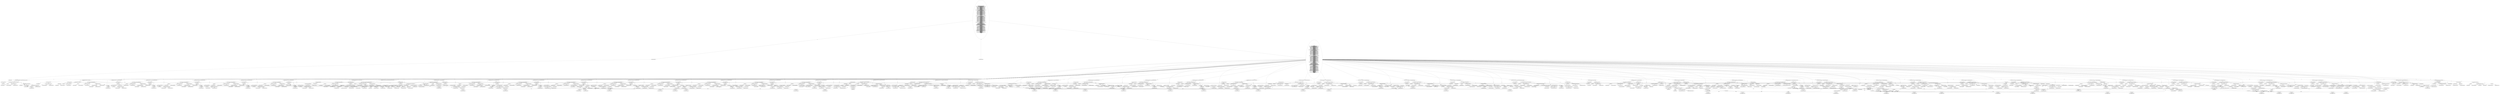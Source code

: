 digraph "treeComments#?" {
0 [label="2:CtTypeReferenceImpl@ParseTree" shape=ellipse]
1 [label="2:CtPackageReferenceImpl@" shape=ellipse]
2 [label="2:CtVirtualElement@treeComments" shape=ellipse]
3 [label="3:CtTypeReferenceImpl@JavadocContext" shape=ellipse]
4 [label="3:CtPackageReferenceImpl@" shape=ellipse]
5 [label="3:CtExecutableReferenceImpl@JavadocContext(<unknown>,int)" shape=ellipse]
6 [label="3:CtTypeReferenceImpl@JavadocContext" shape=ellipse]
7 [label="3:CtTypeReferenceImpl@JavadocContext" shape=ellipse]
8 [label="3:CtTypeReferenceImpl@null" shape=ellipse]
9 [label="3:CtTypeReferenceImpl@int" shape=ellipse]
10 [label="3:CtLiteralImpl@null" shape=ellipse]
11 [label="3:CtTypeReferenceImpl@<nulltype>" shape=ellipse]
12 [label="3:CtLiteralImpl@0" shape=ellipse]
13 [label="3:CtTypeReferenceImpl@int" shape=ellipse]
14 [label="3:CtConstructorCallImpl@new JavadocContext(null, 0)" shape=ellipse]
15 [label="3:CtVirtualElement@kbtaA" shape=ellipse]
16 [label="3:CtLocalVariableImpl@JavadocContext kbtaA = new JavadocContext(null, 0)" shape=ellipse]
17 [label="4:CtTypeReferenceImpl@CommonToken" shape=ellipse]
18 [label="4:CtPackageReferenceImpl@" shape=ellipse]
19 [label="4:CtExecutableReferenceImpl@CommonToken()" shape=ellipse]
20 [label="4:CtTypeReferenceImpl@CommonToken" shape=ellipse]
21 [label="4:CtTypeReferenceImpl@CommonToken" shape=ellipse]
22 [label="4:CtFieldReferenceImpl@JavadocTokenTypes.LEADING_ASTERISK" shape=ellipse]
23 [label="4:CtTypeReferenceImpl@JavadocTokenTypes" shape=ellipse]
24 [label="4:CtTypeReferenceImpl@PlaceHold" shape=ellipse]
25 [label="4:CtFieldReadImpl@JavadocTokenTypes.LEADING_ASTERISK" shape=ellipse]
26 [label="4:CtTypeAccessImpl@JavadocTokenTypes" shape=ellipse]
27 [label="4:CtLiteralImpl@\" *\"" shape=ellipse]
28 [label="4:CtTypeReferenceImpl@String" shape=ellipse]
29 [label="4:CtConstructorCallImpl@new CommonToken(JavadocTokenTypes.LEADING_ASTERISK, \" *\")" shape=ellipse]
30 [label="4:CtVirtualElement@Tiacl" shape=ellipse]
31 [label="4:CtLocalVariableImpl@CommonToken Tiacl = new CommonToken(JavadocTokenTypes.LEADING_ASTERISK, \" *\")" shape=ellipse]
32 [label="5:CtExecutableReferenceImpl@addChild(CommonToken)" shape=ellipse]
33 [label="5:CtTypeReferenceImpl@JavadocContext" shape=ellipse]
34 [label="5:CtTypeReferenceImpl@CommonToken" shape=ellipse]
35 [label="5:CtVirtualElement@addChild" shape=ellipse]
36 [label="5:CtVariableReadImpl@kbtaA" shape=ellipse]
37 [label="5:CtLocalVariableReferenceImpl@kbtaA" shape=ellipse]
38 [label="5:CtVariableReadImpl@Tiacl" shape=ellipse]
39 [label="5:CtLocalVariableReferenceImpl@Tiacl" shape=ellipse]
40 [label="5:CtInvocationImpl@kbtaA.addChild(Tiacl)" shape=ellipse]
41 [label="6:CtTypeReferenceImpl@TextContext" shape=ellipse]
42 [label="6:CtPackageReferenceImpl@" shape=ellipse]
43 [label="6:CtExecutableReferenceImpl@TextContext()" shape=ellipse]
44 [label="6:CtTypeReferenceImpl@TextContext" shape=ellipse]
45 [label="6:CtTypeReferenceImpl@TextContext" shape=ellipse]
46 [label="6:CtVariableReadImpl@kbtaA" shape=ellipse]
47 [label="6:CtLocalVariableReferenceImpl@kbtaA" shape=ellipse]
48 [label="6:CtLiteralImpl@0" shape=ellipse]
49 [label="6:CtTypeReferenceImpl@int" shape=ellipse]
50 [label="6:CtConstructorCallImpl@new TextContext(kbtaA, 0)" shape=ellipse]
51 [label="6:CtVirtualElement@bBREf" shape=ellipse]
52 [label="6:CtLocalVariableImpl@TextContext bBREf = new TextContext(kbtaA, 0)" shape=ellipse]
53 [label="7:CtTypeReferenceImpl@CommonToken" shape=ellipse]
54 [label="7:CtPackageReferenceImpl@" shape=ellipse]
55 [label="7:CtExecutableReferenceImpl@CommonToken()" shape=ellipse]
56 [label="7:CtTypeReferenceImpl@CommonToken" shape=ellipse]
57 [label="7:CtTypeReferenceImpl@CommonToken" shape=ellipse]
58 [label="7:CtFieldReferenceImpl@JavadocTokenTypes.WS" shape=ellipse]
59 [label="7:CtTypeReferenceImpl@JavadocTokenTypes" shape=ellipse]
60 [label="7:CtTypeReferenceImpl@PlaceHold" shape=ellipse]
61 [label="7:CtFieldReadImpl@JavadocTokenTypes.WS" shape=ellipse]
62 [label="7:CtTypeAccessImpl@JavadocTokenTypes" shape=ellipse]
63 [label="7:CtLiteralImpl@\" \"" shape=ellipse]
64 [label="7:CtTypeReferenceImpl@String" shape=ellipse]
65 [label="7:CtConstructorCallImpl@new CommonToken(JavadocTokenTypes.WS, \" \")" shape=ellipse]
66 [label="7:CtVirtualElement@SsCzG" shape=ellipse]
67 [label="7:CtLocalVariableImpl@CommonToken SsCzG = new CommonToken(JavadocTokenTypes.WS, \" \")" shape=ellipse]
68 [label="8:CtExecutableReferenceImpl@addChild(CommonToken)" shape=ellipse]
69 [label="8:CtTypeReferenceImpl@TextContext" shape=ellipse]
70 [label="8:CtTypeReferenceImpl@CommonToken" shape=ellipse]
71 [label="8:CtVirtualElement@addChild" shape=ellipse]
72 [label="8:CtVariableReadImpl@bBREf" shape=ellipse]
73 [label="8:CtLocalVariableReferenceImpl@bBREf" shape=ellipse]
74 [label="8:CtVariableReadImpl@SsCzG" shape=ellipse]
75 [label="8:CtLocalVariableReferenceImpl@SsCzG" shape=ellipse]
76 [label="8:CtInvocationImpl@bBREf.addChild(SsCzG)" shape=ellipse]
77 [label="9:CtTypeReferenceImpl@CommonToken" shape=ellipse]
78 [label="9:CtPackageReferenceImpl@" shape=ellipse]
79 [label="9:CtExecutableReferenceImpl@CommonToken()" shape=ellipse]
80 [label="9:CtTypeReferenceImpl@CommonToken" shape=ellipse]
81 [label="9:CtTypeReferenceImpl@CommonToken" shape=ellipse]
82 [label="9:CtFieldReferenceImpl@JavadocTokenTypes.CHAR" shape=ellipse]
83 [label="9:CtTypeReferenceImpl@JavadocTokenTypes" shape=ellipse]
84 [label="9:CtTypeReferenceImpl@PlaceHold" shape=ellipse]
85 [label="9:CtFieldReadImpl@JavadocTokenTypes.CHAR" shape=ellipse]
86 [label="9:CtTypeAccessImpl@JavadocTokenTypes" shape=ellipse]
87 [label="9:CtLiteralImpl@\"U\"" shape=ellipse]
88 [label="9:CtTypeReferenceImpl@String" shape=ellipse]
89 [label="9:CtConstructorCallImpl@new CommonToken(JavadocTokenTypes.CHAR, \"U\")" shape=ellipse]
90 [label="9:CtVirtualElement@WVwTr" shape=ellipse]
91 [label="9:CtLocalVariableImpl@CommonToken WVwTr = new CommonToken(JavadocTokenTypes.CHAR, \"U\")" shape=ellipse]
92 [label="10:CtExecutableReferenceImpl@addChild(CommonToken)" shape=ellipse]
93 [label="10:CtTypeReferenceImpl@TextContext" shape=ellipse]
94 [label="10:CtTypeReferenceImpl@CommonToken" shape=ellipse]
95 [label="10:CtVirtualElement@addChild" shape=ellipse]
96 [label="10:CtVariableReadImpl@bBREf" shape=ellipse]
97 [label="10:CtLocalVariableReferenceImpl@bBREf" shape=ellipse]
98 [label="10:CtVariableReadImpl@WVwTr" shape=ellipse]
99 [label="10:CtLocalVariableReferenceImpl@WVwTr" shape=ellipse]
100 [label="10:CtInvocationImpl@bBREf.addChild(WVwTr)" shape=ellipse]
101 [label="11:CtTypeReferenceImpl@CommonToken" shape=ellipse]
102 [label="11:CtPackageReferenceImpl@" shape=ellipse]
103 [label="11:CtExecutableReferenceImpl@CommonToken()" shape=ellipse]
104 [label="11:CtTypeReferenceImpl@CommonToken" shape=ellipse]
105 [label="11:CtTypeReferenceImpl@CommonToken" shape=ellipse]
106 [label="11:CtFieldReferenceImpl@JavadocTokenTypes.CHAR" shape=ellipse]
107 [label="11:CtTypeReferenceImpl@JavadocTokenTypes" shape=ellipse]
108 [label="11:CtTypeReferenceImpl@PlaceHold" shape=ellipse]
109 [label="11:CtFieldReadImpl@JavadocTokenTypes.CHAR" shape=ellipse]
110 [label="11:CtTypeAccessImpl@JavadocTokenTypes" shape=ellipse]
111 [label="11:CtLiteralImpl@\"s\"" shape=ellipse]
112 [label="11:CtTypeReferenceImpl@String" shape=ellipse]
113 [label="11:CtConstructorCallImpl@new CommonToken(JavadocTokenTypes.CHAR, \"s\")" shape=ellipse]
114 [label="11:CtVirtualElement@JPJOo" shape=ellipse]
115 [label="11:CtLocalVariableImpl@CommonToken JPJOo = new CommonToken(JavadocTokenTypes.CHAR, \"s\")" shape=ellipse]
116 [label="12:CtExecutableReferenceImpl@addChild(CommonToken)" shape=ellipse]
117 [label="12:CtTypeReferenceImpl@TextContext" shape=ellipse]
118 [label="12:CtTypeReferenceImpl@CommonToken" shape=ellipse]
119 [label="12:CtVirtualElement@addChild" shape=ellipse]
120 [label="12:CtVariableReadImpl@bBREf" shape=ellipse]
121 [label="12:CtLocalVariableReferenceImpl@bBREf" shape=ellipse]
122 [label="12:CtVariableReadImpl@JPJOo" shape=ellipse]
123 [label="12:CtLocalVariableReferenceImpl@JPJOo" shape=ellipse]
124 [label="12:CtInvocationImpl@bBREf.addChild(JPJOo)" shape=ellipse]
125 [label="13:CtTypeReferenceImpl@CommonToken" shape=ellipse]
126 [label="13:CtPackageReferenceImpl@" shape=ellipse]
127 [label="13:CtExecutableReferenceImpl@CommonToken()" shape=ellipse]
128 [label="13:CtTypeReferenceImpl@CommonToken" shape=ellipse]
129 [label="13:CtTypeReferenceImpl@CommonToken" shape=ellipse]
130 [label="13:CtFieldReferenceImpl@JavadocTokenTypes.CHAR" shape=ellipse]
131 [label="13:CtTypeReferenceImpl@JavadocTokenTypes" shape=ellipse]
132 [label="13:CtTypeReferenceImpl@PlaceHold" shape=ellipse]
133 [label="13:CtFieldReadImpl@JavadocTokenTypes.CHAR" shape=ellipse]
134 [label="13:CtTypeAccessImpl@JavadocTokenTypes" shape=ellipse]
135 [label="13:CtLiteralImpl@\"e\"" shape=ellipse]
136 [label="13:CtTypeReferenceImpl@String" shape=ellipse]
137 [label="13:CtConstructorCallImpl@new CommonToken(JavadocTokenTypes.CHAR, \"e\")" shape=ellipse]
138 [label="13:CtVirtualElement@EdUnY" shape=ellipse]
139 [label="13:CtLocalVariableImpl@CommonToken EdUnY = new CommonToken(JavadocTokenTypes.CHAR, \"e\")" shape=ellipse]
140 [label="14:CtExecutableReferenceImpl@addChild(CommonToken)" shape=ellipse]
141 [label="14:CtTypeReferenceImpl@TextContext" shape=ellipse]
142 [label="14:CtTypeReferenceImpl@CommonToken" shape=ellipse]
143 [label="14:CtVirtualElement@addChild" shape=ellipse]
144 [label="14:CtVariableReadImpl@bBREf" shape=ellipse]
145 [label="14:CtLocalVariableReferenceImpl@bBREf" shape=ellipse]
146 [label="14:CtVariableReadImpl@EdUnY" shape=ellipse]
147 [label="14:CtLocalVariableReferenceImpl@EdUnY" shape=ellipse]
148 [label="14:CtInvocationImpl@bBREf.addChild(EdUnY)" shape=ellipse]
149 [label="15:CtTypeReferenceImpl@CommonToken" shape=ellipse]
150 [label="15:CtPackageReferenceImpl@" shape=ellipse]
151 [label="15:CtExecutableReferenceImpl@CommonToken()" shape=ellipse]
152 [label="15:CtTypeReferenceImpl@CommonToken" shape=ellipse]
153 [label="15:CtTypeReferenceImpl@CommonToken" shape=ellipse]
154 [label="15:CtFieldReferenceImpl@JavadocTokenTypes.WS" shape=ellipse]
155 [label="15:CtTypeReferenceImpl@JavadocTokenTypes" shape=ellipse]
156 [label="15:CtTypeReferenceImpl@PlaceHold" shape=ellipse]
157 [label="15:CtFieldReadImpl@JavadocTokenTypes.WS" shape=ellipse]
158 [label="15:CtTypeAccessImpl@JavadocTokenTypes" shape=ellipse]
159 [label="15:CtLiteralImpl@\" \"" shape=ellipse]
160 [label="15:CtTypeReferenceImpl@String" shape=ellipse]
161 [label="15:CtConstructorCallImpl@new CommonToken(JavadocTokenTypes.WS, \" \")" shape=ellipse]
162 [label="15:CtVirtualElement@Qlkhf" shape=ellipse]
163 [label="15:CtLocalVariableImpl@CommonToken Qlkhf = new CommonToken(JavadocTokenTypes.WS, \" \")" shape=ellipse]
164 [label="16:CtExecutableReferenceImpl@addChild(CommonToken)" shape=ellipse]
165 [label="16:CtTypeReferenceImpl@TextContext" shape=ellipse]
166 [label="16:CtTypeReferenceImpl@CommonToken" shape=ellipse]
167 [label="16:CtVirtualElement@addChild" shape=ellipse]
168 [label="16:CtVariableReadImpl@bBREf" shape=ellipse]
169 [label="16:CtLocalVariableReferenceImpl@bBREf" shape=ellipse]
170 [label="16:CtVariableReadImpl@Qlkhf" shape=ellipse]
171 [label="16:CtLocalVariableReferenceImpl@Qlkhf" shape=ellipse]
172 [label="16:CtInvocationImpl@bBREf.addChild(Qlkhf)" shape=ellipse]
173 [label="17:CtExecutableReferenceImpl@addChild(TextContext)" shape=ellipse]
174 [label="17:CtTypeReferenceImpl@JavadocContext" shape=ellipse]
175 [label="17:CtTypeReferenceImpl@TextContext" shape=ellipse]
176 [label="17:CtVirtualElement@addChild" shape=ellipse]
177 [label="17:CtVariableReadImpl@kbtaA" shape=ellipse]
178 [label="17:CtLocalVariableReferenceImpl@kbtaA" shape=ellipse]
179 [label="17:CtVariableReadImpl@bBREf" shape=ellipse]
180 [label="17:CtLocalVariableReferenceImpl@bBREf" shape=ellipse]
181 [label="17:CtInvocationImpl@kbtaA.addChild(bBREf)" shape=ellipse]
182 [label="18:CtTypeReferenceImpl@HtmlCommentContext" shape=ellipse]
183 [label="18:CtPackageReferenceImpl@" shape=ellipse]
184 [label="18:CtExecutableReferenceImpl@HtmlCommentContext()" shape=ellipse]
185 [label="18:CtTypeReferenceImpl@HtmlCommentContext" shape=ellipse]
186 [label="18:CtTypeReferenceImpl@HtmlCommentContext" shape=ellipse]
187 [label="18:CtVariableReadImpl@kbtaA" shape=ellipse]
188 [label="18:CtLocalVariableReferenceImpl@kbtaA" shape=ellipse]
189 [label="18:CtLiteralImpl@0" shape=ellipse]
190 [label="18:CtTypeReferenceImpl@int" shape=ellipse]
191 [label="18:CtConstructorCallImpl@new HtmlCommentContext(kbtaA, 0)" shape=ellipse]
192 [label="18:CtVirtualElement@LCIXU" shape=ellipse]
193 [label="18:CtLocalVariableImpl@HtmlCommentContext LCIXU = new HtmlCommentContext(kbtaA, 0)" shape=ellipse]
194 [label="19:CtTypeReferenceImpl@CommonToken" shape=ellipse]
195 [label="19:CtPackageReferenceImpl@" shape=ellipse]
196 [label="19:CtExecutableReferenceImpl@CommonToken()" shape=ellipse]
197 [label="19:CtTypeReferenceImpl@CommonToken" shape=ellipse]
198 [label="19:CtTypeReferenceImpl@CommonToken" shape=ellipse]
199 [label="19:CtFieldReferenceImpl@JavadocTokenTypes.HTML_COMMENT_START" shape=ellipse]
200 [label="19:CtTypeReferenceImpl@JavadocTokenTypes" shape=ellipse]
201 [label="19:CtTypeReferenceImpl@PlaceHold" shape=ellipse]
202 [label="19:CtFieldReadImpl@JavadocTokenTypes.HTML_COMMENT_START" shape=ellipse]
203 [label="19:CtTypeAccessImpl@JavadocTokenTypes" shape=ellipse]
204 [label="19:CtLiteralImpl@\"<!--\"" shape=ellipse]
205 [label="19:CtTypeReferenceImpl@String" shape=ellipse]
206 [label="19:CtConstructorCallImpl@new CommonToken(JavadocTokenTypes.HTML_COMMENT_START, \"<!--\")" shape=ellipse]
207 [label="19:CtVirtualElement@lSOjO" shape=ellipse]
208 [label="19:CtLocalVariableImpl@CommonToken lSOjO = new CommonToken(JavadocTokenTypes.HTML_COMMENT_START, \"<!--\")" shape=ellipse]
209 [label="20:CtExecutableReferenceImpl@addChild(CommonToken)" shape=ellipse]
210 [label="20:CtTypeReferenceImpl@HtmlCommentContext" shape=ellipse]
211 [label="20:CtTypeReferenceImpl@CommonToken" shape=ellipse]
212 [label="20:CtVirtualElement@addChild" shape=ellipse]
213 [label="20:CtVariableReadImpl@LCIXU" shape=ellipse]
214 [label="20:CtLocalVariableReferenceImpl@LCIXU" shape=ellipse]
215 [label="20:CtVariableReadImpl@lSOjO" shape=ellipse]
216 [label="20:CtLocalVariableReferenceImpl@lSOjO" shape=ellipse]
217 [label="20:CtInvocationImpl@LCIXU.addChild(lSOjO)" shape=ellipse]
218 [label="21:CtTypeReferenceImpl@TextContext" shape=ellipse]
219 [label="21:CtPackageReferenceImpl@" shape=ellipse]
220 [label="21:CtExecutableReferenceImpl@TextContext()" shape=ellipse]
221 [label="21:CtTypeReferenceImpl@TextContext" shape=ellipse]
222 [label="21:CtTypeReferenceImpl@TextContext" shape=ellipse]
223 [label="21:CtVariableReadImpl@LCIXU" shape=ellipse]
224 [label="21:CtLocalVariableReferenceImpl@LCIXU" shape=ellipse]
225 [label="21:CtLiteralImpl@0" shape=ellipse]
226 [label="21:CtTypeReferenceImpl@int" shape=ellipse]
227 [label="21:CtConstructorCallImpl@new TextContext(LCIXU, 0)" shape=ellipse]
228 [label="21:CtVirtualElement@kCboV" shape=ellipse]
229 [label="21:CtLocalVariableImpl@TextContext kCboV = new TextContext(LCIXU, 0)" shape=ellipse]
230 [label="22:CtTypeReferenceImpl@CommonToken" shape=ellipse]
231 [label="22:CtPackageReferenceImpl@" shape=ellipse]
232 [label="22:CtExecutableReferenceImpl@CommonToken()" shape=ellipse]
233 [label="22:CtTypeReferenceImpl@CommonToken" shape=ellipse]
234 [label="22:CtTypeReferenceImpl@CommonToken" shape=ellipse]
235 [label="22:CtFieldReferenceImpl@JavadocTokenTypes.WS" shape=ellipse]
236 [label="22:CtTypeReferenceImpl@JavadocTokenTypes" shape=ellipse]
237 [label="22:CtTypeReferenceImpl@PlaceHold" shape=ellipse]
238 [label="22:CtFieldReadImpl@JavadocTokenTypes.WS" shape=ellipse]
239 [label="22:CtTypeAccessImpl@JavadocTokenTypes" shape=ellipse]
240 [label="22:CtLiteralImpl@\" \"" shape=ellipse]
241 [label="22:CtTypeReferenceImpl@String" shape=ellipse]
242 [label="22:CtConstructorCallImpl@new CommonToken(JavadocTokenTypes.WS, \" \")" shape=ellipse]
243 [label="22:CtVirtualElement@phgvJ" shape=ellipse]
244 [label="22:CtLocalVariableImpl@CommonToken phgvJ = new CommonToken(JavadocTokenTypes.WS, \" \")" shape=ellipse]
245 [label="23:CtExecutableReferenceImpl@addChild(CommonToken)" shape=ellipse]
246 [label="23:CtTypeReferenceImpl@TextContext" shape=ellipse]
247 [label="23:CtTypeReferenceImpl@CommonToken" shape=ellipse]
248 [label="23:CtVirtualElement@addChild" shape=ellipse]
249 [label="23:CtVariableReadImpl@kCboV" shape=ellipse]
250 [label="23:CtLocalVariableReferenceImpl@kCboV" shape=ellipse]
251 [label="23:CtVariableReadImpl@phgvJ" shape=ellipse]
252 [label="23:CtLocalVariableReferenceImpl@phgvJ" shape=ellipse]
253 [label="23:CtInvocationImpl@kCboV.addChild(phgvJ)" shape=ellipse]
254 [label="24:CtTypeReferenceImpl@CommonToken" shape=ellipse]
255 [label="24:CtPackageReferenceImpl@" shape=ellipse]
256 [label="24:CtExecutableReferenceImpl@CommonToken()" shape=ellipse]
257 [label="24:CtTypeReferenceImpl@CommonToken" shape=ellipse]
258 [label="24:CtTypeReferenceImpl@CommonToken" shape=ellipse]
259 [label="24:CtFieldReferenceImpl@JavadocTokenTypes.CHAR" shape=ellipse]
260 [label="24:CtTypeReferenceImpl@JavadocTokenTypes" shape=ellipse]
261 [label="24:CtTypeReferenceImpl@PlaceHold" shape=ellipse]
262 [label="24:CtFieldReadImpl@JavadocTokenTypes.CHAR" shape=ellipse]
263 [label="24:CtTypeAccessImpl@JavadocTokenTypes" shape=ellipse]
264 [label="24:CtLiteralImpl@\"s\"" shape=ellipse]
265 [label="24:CtTypeReferenceImpl@String" shape=ellipse]
266 [label="24:CtConstructorCallImpl@new CommonToken(JavadocTokenTypes.CHAR, \"s\")" shape=ellipse]
267 [label="24:CtVirtualElement@ijFZy" shape=ellipse]
268 [label="24:CtLocalVariableImpl@CommonToken ijFZy = new CommonToken(JavadocTokenTypes.CHAR, \"s\")" shape=ellipse]
269 [label="25:CtExecutableReferenceImpl@addChild(CommonToken)" shape=ellipse]
270 [label="25:CtTypeReferenceImpl@TextContext" shape=ellipse]
271 [label="25:CtTypeReferenceImpl@CommonToken" shape=ellipse]
272 [label="25:CtVirtualElement@addChild" shape=ellipse]
273 [label="25:CtVariableReadImpl@kCboV" shape=ellipse]
274 [label="25:CtLocalVariableReferenceImpl@kCboV" shape=ellipse]
275 [label="25:CtVariableReadImpl@ijFZy" shape=ellipse]
276 [label="25:CtLocalVariableReferenceImpl@ijFZy" shape=ellipse]
277 [label="25:CtInvocationImpl@kCboV.addChild(ijFZy)" shape=ellipse]
278 [label="26:CtTypeReferenceImpl@CommonToken" shape=ellipse]
279 [label="26:CtPackageReferenceImpl@" shape=ellipse]
280 [label="26:CtExecutableReferenceImpl@CommonToken()" shape=ellipse]
281 [label="26:CtTypeReferenceImpl@CommonToken" shape=ellipse]
282 [label="26:CtTypeReferenceImpl@CommonToken" shape=ellipse]
283 [label="26:CtFieldReferenceImpl@JavadocTokenTypes.CHAR" shape=ellipse]
284 [label="26:CtTypeReferenceImpl@JavadocTokenTypes" shape=ellipse]
285 [label="26:CtTypeReferenceImpl@PlaceHold" shape=ellipse]
286 [label="26:CtFieldReadImpl@JavadocTokenTypes.CHAR" shape=ellipse]
287 [label="26:CtTypeAccessImpl@JavadocTokenTypes" shape=ellipse]
288 [label="26:CtLiteralImpl@\"t\"" shape=ellipse]
289 [label="26:CtTypeReferenceImpl@String" shape=ellipse]
290 [label="26:CtConstructorCallImpl@new CommonToken(JavadocTokenTypes.CHAR, \"t\")" shape=ellipse]
291 [label="26:CtVirtualElement@SvgWX" shape=ellipse]
292 [label="26:CtLocalVariableImpl@CommonToken SvgWX = new CommonToken(JavadocTokenTypes.CHAR, \"t\")" shape=ellipse]
293 [label="27:CtExecutableReferenceImpl@addChild(CommonToken)" shape=ellipse]
294 [label="27:CtTypeReferenceImpl@TextContext" shape=ellipse]
295 [label="27:CtTypeReferenceImpl@CommonToken" shape=ellipse]
296 [label="27:CtVirtualElement@addChild" shape=ellipse]
297 [label="27:CtVariableReadImpl@kCboV" shape=ellipse]
298 [label="27:CtLocalVariableReferenceImpl@kCboV" shape=ellipse]
299 [label="27:CtVariableReadImpl@SvgWX" shape=ellipse]
300 [label="27:CtLocalVariableReferenceImpl@SvgWX" shape=ellipse]
301 [label="27:CtInvocationImpl@kCboV.addChild(SvgWX)" shape=ellipse]
302 [label="28:CtTypeReferenceImpl@CommonToken" shape=ellipse]
303 [label="28:CtPackageReferenceImpl@" shape=ellipse]
304 [label="28:CtExecutableReferenceImpl@CommonToken()" shape=ellipse]
305 [label="28:CtTypeReferenceImpl@CommonToken" shape=ellipse]
306 [label="28:CtTypeReferenceImpl@CommonToken" shape=ellipse]
307 [label="28:CtFieldReferenceImpl@JavadocTokenTypes.CHAR" shape=ellipse]
308 [label="28:CtTypeReferenceImpl@JavadocTokenTypes" shape=ellipse]
309 [label="28:CtTypeReferenceImpl@PlaceHold" shape=ellipse]
310 [label="28:CtFieldReadImpl@JavadocTokenTypes.CHAR" shape=ellipse]
311 [label="28:CtTypeAccessImpl@JavadocTokenTypes" shape=ellipse]
312 [label="28:CtLiteralImpl@\"a\"" shape=ellipse]
313 [label="28:CtTypeReferenceImpl@String" shape=ellipse]
314 [label="28:CtConstructorCallImpl@new CommonToken(JavadocTokenTypes.CHAR, \"a\")" shape=ellipse]
315 [label="28:CtVirtualElement@khSeV" shape=ellipse]
316 [label="28:CtLocalVariableImpl@CommonToken khSeV = new CommonToken(JavadocTokenTypes.CHAR, \"a\")" shape=ellipse]
317 [label="29:CtExecutableReferenceImpl@addChild(CommonToken)" shape=ellipse]
318 [label="29:CtTypeReferenceImpl@TextContext" shape=ellipse]
319 [label="29:CtTypeReferenceImpl@CommonToken" shape=ellipse]
320 [label="29:CtVirtualElement@addChild" shape=ellipse]
321 [label="29:CtVariableReadImpl@kCboV" shape=ellipse]
322 [label="29:CtLocalVariableReferenceImpl@kCboV" shape=ellipse]
323 [label="29:CtVariableReadImpl@khSeV" shape=ellipse]
324 [label="29:CtLocalVariableReferenceImpl@khSeV" shape=ellipse]
325 [label="29:CtInvocationImpl@kCboV.addChild(khSeV)" shape=ellipse]
326 [label="30:CtTypeReferenceImpl@CommonToken" shape=ellipse]
327 [label="30:CtPackageReferenceImpl@" shape=ellipse]
328 [label="30:CtExecutableReferenceImpl@CommonToken()" shape=ellipse]
329 [label="30:CtTypeReferenceImpl@CommonToken" shape=ellipse]
330 [label="30:CtTypeReferenceImpl@CommonToken" shape=ellipse]
331 [label="30:CtFieldReferenceImpl@JavadocTokenTypes.CHAR" shape=ellipse]
332 [label="30:CtTypeReferenceImpl@JavadocTokenTypes" shape=ellipse]
333 [label="30:CtTypeReferenceImpl@PlaceHold" shape=ellipse]
334 [label="30:CtFieldReadImpl@JavadocTokenTypes.CHAR" shape=ellipse]
335 [label="30:CtTypeAccessImpl@JavadocTokenTypes" shape=ellipse]
336 [label="30:CtLiteralImpl@\"n\"" shape=ellipse]
337 [label="30:CtTypeReferenceImpl@String" shape=ellipse]
338 [label="30:CtConstructorCallImpl@new CommonToken(JavadocTokenTypes.CHAR, \"n\")" shape=ellipse]
339 [label="30:CtVirtualElement@HpdsX" shape=ellipse]
340 [label="30:CtLocalVariableImpl@CommonToken HpdsX = new CommonToken(JavadocTokenTypes.CHAR, \"n\")" shape=ellipse]
341 [label="31:CtExecutableReferenceImpl@addChild(CommonToken)" shape=ellipse]
342 [label="31:CtTypeReferenceImpl@TextContext" shape=ellipse]
343 [label="31:CtTypeReferenceImpl@CommonToken" shape=ellipse]
344 [label="31:CtVirtualElement@addChild" shape=ellipse]
345 [label="31:CtVariableReadImpl@kCboV" shape=ellipse]
346 [label="31:CtLocalVariableReferenceImpl@kCboV" shape=ellipse]
347 [label="31:CtVariableReadImpl@HpdsX" shape=ellipse]
348 [label="31:CtLocalVariableReferenceImpl@HpdsX" shape=ellipse]
349 [label="31:CtInvocationImpl@kCboV.addChild(HpdsX)" shape=ellipse]
350 [label="32:CtTypeReferenceImpl@CommonToken" shape=ellipse]
351 [label="32:CtPackageReferenceImpl@" shape=ellipse]
352 [label="32:CtExecutableReferenceImpl@CommonToken()" shape=ellipse]
353 [label="32:CtTypeReferenceImpl@CommonToken" shape=ellipse]
354 [label="32:CtTypeReferenceImpl@CommonToken" shape=ellipse]
355 [label="32:CtFieldReferenceImpl@JavadocTokenTypes.CHAR" shape=ellipse]
356 [label="32:CtTypeReferenceImpl@JavadocTokenTypes" shape=ellipse]
357 [label="32:CtTypeReferenceImpl@PlaceHold" shape=ellipse]
358 [label="32:CtFieldReadImpl@JavadocTokenTypes.CHAR" shape=ellipse]
359 [label="32:CtTypeAccessImpl@JavadocTokenTypes" shape=ellipse]
360 [label="32:CtLiteralImpl@\"d\"" shape=ellipse]
361 [label="32:CtTypeReferenceImpl@String" shape=ellipse]
362 [label="32:CtConstructorCallImpl@new CommonToken(JavadocTokenTypes.CHAR, \"d\")" shape=ellipse]
363 [label="32:CtVirtualElement@byUpo" shape=ellipse]
364 [label="32:CtLocalVariableImpl@CommonToken byUpo = new CommonToken(JavadocTokenTypes.CHAR, \"d\")" shape=ellipse]
365 [label="33:CtExecutableReferenceImpl@addChild(CommonToken)" shape=ellipse]
366 [label="33:CtTypeReferenceImpl@TextContext" shape=ellipse]
367 [label="33:CtTypeReferenceImpl@CommonToken" shape=ellipse]
368 [label="33:CtVirtualElement@addChild" shape=ellipse]
369 [label="33:CtVariableReadImpl@kCboV" shape=ellipse]
370 [label="33:CtLocalVariableReferenceImpl@kCboV" shape=ellipse]
371 [label="33:CtVariableReadImpl@byUpo" shape=ellipse]
372 [label="33:CtLocalVariableReferenceImpl@byUpo" shape=ellipse]
373 [label="33:CtInvocationImpl@kCboV.addChild(byUpo)" shape=ellipse]
374 [label="34:CtTypeReferenceImpl@CommonToken" shape=ellipse]
375 [label="34:CtPackageReferenceImpl@" shape=ellipse]
376 [label="34:CtExecutableReferenceImpl@CommonToken()" shape=ellipse]
377 [label="34:CtTypeReferenceImpl@CommonToken" shape=ellipse]
378 [label="34:CtTypeReferenceImpl@CommonToken" shape=ellipse]
379 [label="34:CtFieldReferenceImpl@JavadocTokenTypes.CHAR" shape=ellipse]
380 [label="34:CtTypeReferenceImpl@JavadocTokenTypes" shape=ellipse]
381 [label="34:CtTypeReferenceImpl@PlaceHold" shape=ellipse]
382 [label="34:CtFieldReadImpl@JavadocTokenTypes.CHAR" shape=ellipse]
383 [label="34:CtTypeAccessImpl@JavadocTokenTypes" shape=ellipse]
384 [label="34:CtLiteralImpl@\"a\"" shape=ellipse]
385 [label="34:CtTypeReferenceImpl@String" shape=ellipse]
386 [label="34:CtConstructorCallImpl@new CommonToken(JavadocTokenTypes.CHAR, \"a\")" shape=ellipse]
387 [label="34:CtVirtualElement@ejrVd" shape=ellipse]
388 [label="34:CtLocalVariableImpl@CommonToken ejrVd = new CommonToken(JavadocTokenTypes.CHAR, \"a\")" shape=ellipse]
389 [label="35:CtExecutableReferenceImpl@addChild(CommonToken)" shape=ellipse]
390 [label="35:CtTypeReferenceImpl@TextContext" shape=ellipse]
391 [label="35:CtTypeReferenceImpl@CommonToken" shape=ellipse]
392 [label="35:CtVirtualElement@addChild" shape=ellipse]
393 [label="35:CtVariableReadImpl@kCboV" shape=ellipse]
394 [label="35:CtLocalVariableReferenceImpl@kCboV" shape=ellipse]
395 [label="35:CtVariableReadImpl@ejrVd" shape=ellipse]
396 [label="35:CtLocalVariableReferenceImpl@ejrVd" shape=ellipse]
397 [label="35:CtInvocationImpl@kCboV.addChild(ejrVd)" shape=ellipse]
398 [label="36:CtTypeReferenceImpl@CommonToken" shape=ellipse]
399 [label="36:CtPackageReferenceImpl@" shape=ellipse]
400 [label="36:CtExecutableReferenceImpl@CommonToken()" shape=ellipse]
401 [label="36:CtTypeReferenceImpl@CommonToken" shape=ellipse]
402 [label="36:CtTypeReferenceImpl@CommonToken" shape=ellipse]
403 [label="36:CtFieldReferenceImpl@JavadocTokenTypes.CHAR" shape=ellipse]
404 [label="36:CtTypeReferenceImpl@JavadocTokenTypes" shape=ellipse]
405 [label="36:CtTypeReferenceImpl@PlaceHold" shape=ellipse]
406 [label="36:CtFieldReadImpl@JavadocTokenTypes.CHAR" shape=ellipse]
407 [label="36:CtTypeAccessImpl@JavadocTokenTypes" shape=ellipse]
408 [label="36:CtLiteralImpl@\"r\"" shape=ellipse]
409 [label="36:CtTypeReferenceImpl@String" shape=ellipse]
410 [label="36:CtConstructorCallImpl@new CommonToken(JavadocTokenTypes.CHAR, \"r\")" shape=ellipse]
411 [label="36:CtVirtualElement@SACAY" shape=ellipse]
412 [label="36:CtLocalVariableImpl@CommonToken SACAY = new CommonToken(JavadocTokenTypes.CHAR, \"r\")" shape=ellipse]
413 [label="37:CtExecutableReferenceImpl@addChild(CommonToken)" shape=ellipse]
414 [label="37:CtTypeReferenceImpl@TextContext" shape=ellipse]
415 [label="37:CtTypeReferenceImpl@CommonToken" shape=ellipse]
416 [label="37:CtVirtualElement@addChild" shape=ellipse]
417 [label="37:CtVariableReadImpl@kCboV" shape=ellipse]
418 [label="37:CtLocalVariableReferenceImpl@kCboV" shape=ellipse]
419 [label="37:CtVariableReadImpl@SACAY" shape=ellipse]
420 [label="37:CtLocalVariableReferenceImpl@SACAY" shape=ellipse]
421 [label="37:CtInvocationImpl@kCboV.addChild(SACAY)" shape=ellipse]
422 [label="38:CtTypeReferenceImpl@CommonToken" shape=ellipse]
423 [label="38:CtPackageReferenceImpl@" shape=ellipse]
424 [label="38:CtExecutableReferenceImpl@CommonToken()" shape=ellipse]
425 [label="38:CtTypeReferenceImpl@CommonToken" shape=ellipse]
426 [label="38:CtTypeReferenceImpl@CommonToken" shape=ellipse]
427 [label="38:CtFieldReferenceImpl@JavadocTokenTypes.CHAR" shape=ellipse]
428 [label="38:CtTypeReferenceImpl@JavadocTokenTypes" shape=ellipse]
429 [label="38:CtTypeReferenceImpl@PlaceHold" shape=ellipse]
430 [label="38:CtFieldReadImpl@JavadocTokenTypes.CHAR" shape=ellipse]
431 [label="38:CtTypeAccessImpl@JavadocTokenTypes" shape=ellipse]
432 [label="38:CtLiteralImpl@\"d\"" shape=ellipse]
433 [label="38:CtTypeReferenceImpl@String" shape=ellipse]
434 [label="38:CtConstructorCallImpl@new CommonToken(JavadocTokenTypes.CHAR, \"d\")" shape=ellipse]
435 [label="38:CtVirtualElement@vhRxs" shape=ellipse]
436 [label="38:CtLocalVariableImpl@CommonToken vhRxs = new CommonToken(JavadocTokenTypes.CHAR, \"d\")" shape=ellipse]
437 [label="39:CtExecutableReferenceImpl@addChild(CommonToken)" shape=ellipse]
438 [label="39:CtTypeReferenceImpl@TextContext" shape=ellipse]
439 [label="39:CtTypeReferenceImpl@CommonToken" shape=ellipse]
440 [label="39:CtVirtualElement@addChild" shape=ellipse]
441 [label="39:CtVariableReadImpl@kCboV" shape=ellipse]
442 [label="39:CtLocalVariableReferenceImpl@kCboV" shape=ellipse]
443 [label="39:CtVariableReadImpl@vhRxs" shape=ellipse]
444 [label="39:CtLocalVariableReferenceImpl@vhRxs" shape=ellipse]
445 [label="39:CtInvocationImpl@kCboV.addChild(vhRxs)" shape=ellipse]
446 [label="40:CtExecutableReferenceImpl@addChild(TextContext)" shape=ellipse]
447 [label="40:CtTypeReferenceImpl@HtmlCommentContext" shape=ellipse]
448 [label="40:CtTypeReferenceImpl@TextContext" shape=ellipse]
449 [label="40:CtVirtualElement@addChild" shape=ellipse]
450 [label="40:CtVariableReadImpl@LCIXU" shape=ellipse]
451 [label="40:CtLocalVariableReferenceImpl@LCIXU" shape=ellipse]
452 [label="40:CtVariableReadImpl@kCboV" shape=ellipse]
453 [label="40:CtLocalVariableReferenceImpl@kCboV" shape=ellipse]
454 [label="40:CtInvocationImpl@LCIXU.addChild(kCboV)" shape=ellipse]
455 [label="41:CtTypeReferenceImpl@CommonToken" shape=ellipse]
456 [label="41:CtPackageReferenceImpl@" shape=ellipse]
457 [label="41:CtExecutableReferenceImpl@CommonToken()" shape=ellipse]
458 [label="41:CtTypeReferenceImpl@CommonToken" shape=ellipse]
459 [label="41:CtTypeReferenceImpl@CommonToken" shape=ellipse]
460 [label="41:CtFieldReferenceImpl@JavadocTokenTypes.NEWLINE" shape=ellipse]
461 [label="41:CtTypeReferenceImpl@JavadocTokenTypes" shape=ellipse]
462 [label="41:CtTypeReferenceImpl@PlaceHold" shape=ellipse]
463 [label="41:CtFieldReadImpl@JavadocTokenTypes.NEWLINE" shape=ellipse]
464 [label="41:CtTypeAccessImpl@JavadocTokenTypes" shape=ellipse]
465 [label="41:CtLiteralImpl@\"\n\"" shape=ellipse]
466 [label="41:CtTypeReferenceImpl@String" shape=ellipse]
467 [label="41:CtConstructorCallImpl@new CommonToken(JavadocTokenTypes.NEWLINE, \"\n\")" shape=ellipse]
468 [label="41:CtVirtualElement@dIidq" shape=ellipse]
469 [label="41:CtLocalVariableImpl@CommonToken dIidq = new CommonToken(JavadocTokenTypes.NEWLINE, \"\n\")" shape=ellipse]
470 [label="42:CtExecutableReferenceImpl@addChild(CommonToken)" shape=ellipse]
471 [label="42:CtTypeReferenceImpl@HtmlCommentContext" shape=ellipse]
472 [label="42:CtTypeReferenceImpl@CommonToken" shape=ellipse]
473 [label="42:CtVirtualElement@addChild" shape=ellipse]
474 [label="42:CtVariableReadImpl@LCIXU" shape=ellipse]
475 [label="42:CtLocalVariableReferenceImpl@LCIXU" shape=ellipse]
476 [label="42:CtVariableReadImpl@dIidq" shape=ellipse]
477 [label="42:CtLocalVariableReferenceImpl@dIidq" shape=ellipse]
478 [label="42:CtInvocationImpl@LCIXU.addChild(dIidq)" shape=ellipse]
479 [label="43:CtTypeReferenceImpl@CommonToken" shape=ellipse]
480 [label="43:CtPackageReferenceImpl@" shape=ellipse]
481 [label="43:CtExecutableReferenceImpl@CommonToken()" shape=ellipse]
482 [label="43:CtTypeReferenceImpl@CommonToken" shape=ellipse]
483 [label="43:CtTypeReferenceImpl@CommonToken" shape=ellipse]
484 [label="43:CtFieldReferenceImpl@JavadocTokenTypes.LEADING_ASTERISK" shape=ellipse]
485 [label="43:CtTypeReferenceImpl@JavadocTokenTypes" shape=ellipse]
486 [label="43:CtTypeReferenceImpl@PlaceHold" shape=ellipse]
487 [label="43:CtFieldReadImpl@JavadocTokenTypes.LEADING_ASTERISK" shape=ellipse]
488 [label="43:CtTypeAccessImpl@JavadocTokenTypes" shape=ellipse]
489 [label="43:CtLiteralImpl@\" *\"" shape=ellipse]
490 [label="43:CtTypeReferenceImpl@String" shape=ellipse]
491 [label="43:CtConstructorCallImpl@new CommonToken(JavadocTokenTypes.LEADING_ASTERISK, \" *\")" shape=ellipse]
492 [label="43:CtVirtualElement@Pnmfd" shape=ellipse]
493 [label="43:CtLocalVariableImpl@CommonToken Pnmfd = new CommonToken(JavadocTokenTypes.LEADING_ASTERISK, \" *\")" shape=ellipse]
494 [label="44:CtExecutableReferenceImpl@addChild(CommonToken)" shape=ellipse]
495 [label="44:CtTypeReferenceImpl@HtmlCommentContext" shape=ellipse]
496 [label="44:CtTypeReferenceImpl@CommonToken" shape=ellipse]
497 [label="44:CtVirtualElement@addChild" shape=ellipse]
498 [label="44:CtVariableReadImpl@LCIXU" shape=ellipse]
499 [label="44:CtLocalVariableReferenceImpl@LCIXU" shape=ellipse]
500 [label="44:CtVariableReadImpl@Pnmfd" shape=ellipse]
501 [label="44:CtLocalVariableReferenceImpl@Pnmfd" shape=ellipse]
502 [label="44:CtInvocationImpl@LCIXU.addChild(Pnmfd)" shape=ellipse]
503 [label="45:CtTypeReferenceImpl@TextContext" shape=ellipse]
504 [label="45:CtPackageReferenceImpl@" shape=ellipse]
505 [label="45:CtExecutableReferenceImpl@TextContext()" shape=ellipse]
506 [label="45:CtTypeReferenceImpl@TextContext" shape=ellipse]
507 [label="45:CtTypeReferenceImpl@TextContext" shape=ellipse]
508 [label="45:CtVariableReadImpl@LCIXU" shape=ellipse]
509 [label="45:CtLocalVariableReferenceImpl@LCIXU" shape=ellipse]
510 [label="45:CtLiteralImpl@0" shape=ellipse]
511 [label="45:CtTypeReferenceImpl@int" shape=ellipse]
512 [label="45:CtConstructorCallImpl@new TextContext(LCIXU, 0)" shape=ellipse]
513 [label="45:CtVirtualElement@ruWbh" shape=ellipse]
514 [label="45:CtLocalVariableImpl@TextContext ruWbh = new TextContext(LCIXU, 0)" shape=ellipse]
515 [label="46:CtTypeReferenceImpl@CommonToken" shape=ellipse]
516 [label="46:CtPackageReferenceImpl@" shape=ellipse]
517 [label="46:CtExecutableReferenceImpl@CommonToken()" shape=ellipse]
518 [label="46:CtTypeReferenceImpl@CommonToken" shape=ellipse]
519 [label="46:CtTypeReferenceImpl@CommonToken" shape=ellipse]
520 [label="46:CtFieldReferenceImpl@JavadocTokenTypes.WS" shape=ellipse]
521 [label="46:CtTypeReferenceImpl@JavadocTokenTypes" shape=ellipse]
522 [label="46:CtTypeReferenceImpl@PlaceHold" shape=ellipse]
523 [label="46:CtFieldReadImpl@JavadocTokenTypes.WS" shape=ellipse]
524 [label="46:CtTypeAccessImpl@JavadocTokenTypes" shape=ellipse]
525 [label="46:CtLiteralImpl@\" \"" shape=ellipse]
526 [label="46:CtTypeReferenceImpl@String" shape=ellipse]
527 [label="46:CtConstructorCallImpl@new CommonToken(JavadocTokenTypes.WS, \" \")" shape=ellipse]
528 [label="46:CtVirtualElement@bPeNs" shape=ellipse]
529 [label="46:CtLocalVariableImpl@CommonToken bPeNs = new CommonToken(JavadocTokenTypes.WS, \" \")" shape=ellipse]
530 [label="47:CtExecutableReferenceImpl@addChild(CommonToken)" shape=ellipse]
531 [label="47:CtTypeReferenceImpl@TextContext" shape=ellipse]
532 [label="47:CtTypeReferenceImpl@CommonToken" shape=ellipse]
533 [label="47:CtVirtualElement@addChild" shape=ellipse]
534 [label="47:CtVariableReadImpl@ruWbh" shape=ellipse]
535 [label="47:CtLocalVariableReferenceImpl@ruWbh" shape=ellipse]
536 [label="47:CtVariableReadImpl@bPeNs" shape=ellipse]
537 [label="47:CtLocalVariableReferenceImpl@bPeNs" shape=ellipse]
538 [label="47:CtInvocationImpl@ruWbh.addChild(bPeNs)" shape=ellipse]
539 [label="48:CtTypeReferenceImpl@CommonToken" shape=ellipse]
540 [label="48:CtPackageReferenceImpl@" shape=ellipse]
541 [label="48:CtExecutableReferenceImpl@CommonToken()" shape=ellipse]
542 [label="48:CtTypeReferenceImpl@CommonToken" shape=ellipse]
543 [label="48:CtTypeReferenceImpl@CommonToken" shape=ellipse]
544 [label="48:CtFieldReferenceImpl@JavadocTokenTypes.CHAR" shape=ellipse]
545 [label="48:CtTypeReferenceImpl@JavadocTokenTypes" shape=ellipse]
546 [label="48:CtTypeReferenceImpl@PlaceHold" shape=ellipse]
547 [label="48:CtFieldReadImpl@JavadocTokenTypes.CHAR" shape=ellipse]
548 [label="48:CtTypeAccessImpl@JavadocTokenTypes" shape=ellipse]
549 [label="48:CtLiteralImpl@\"j\"" shape=ellipse]
550 [label="48:CtTypeReferenceImpl@String" shape=ellipse]
551 [label="48:CtConstructorCallImpl@new CommonToken(JavadocTokenTypes.CHAR, \"j\")" shape=ellipse]
552 [label="48:CtVirtualElement@ejJDn" shape=ellipse]
553 [label="48:CtLocalVariableImpl@CommonToken ejJDn = new CommonToken(JavadocTokenTypes.CHAR, \"j\")" shape=ellipse]
554 [label="49:CtExecutableReferenceImpl@addChild(CommonToken)" shape=ellipse]
555 [label="49:CtTypeReferenceImpl@TextContext" shape=ellipse]
556 [label="49:CtTypeReferenceImpl@CommonToken" shape=ellipse]
557 [label="49:CtVirtualElement@addChild" shape=ellipse]
558 [label="49:CtVariableReadImpl@ruWbh" shape=ellipse]
559 [label="49:CtLocalVariableReferenceImpl@ruWbh" shape=ellipse]
560 [label="49:CtVariableReadImpl@ejJDn" shape=ellipse]
561 [label="49:CtLocalVariableReferenceImpl@ejJDn" shape=ellipse]
562 [label="49:CtInvocationImpl@ruWbh.addChild(ejJDn)" shape=ellipse]
563 [label="50:CtTypeReferenceImpl@CommonToken" shape=ellipse]
564 [label="50:CtPackageReferenceImpl@" shape=ellipse]
565 [label="50:CtExecutableReferenceImpl@CommonToken()" shape=ellipse]
566 [label="50:CtTypeReferenceImpl@CommonToken" shape=ellipse]
567 [label="50:CtTypeReferenceImpl@CommonToken" shape=ellipse]
568 [label="50:CtFieldReferenceImpl@JavadocTokenTypes.CHAR" shape=ellipse]
569 [label="50:CtTypeReferenceImpl@JavadocTokenTypes" shape=ellipse]
570 [label="50:CtTypeReferenceImpl@PlaceHold" shape=ellipse]
571 [label="50:CtFieldReadImpl@JavadocTokenTypes.CHAR" shape=ellipse]
572 [label="50:CtTypeAccessImpl@JavadocTokenTypes" shape=ellipse]
573 [label="50:CtLiteralImpl@\"a\"" shape=ellipse]
574 [label="50:CtTypeReferenceImpl@String" shape=ellipse]
575 [label="50:CtConstructorCallImpl@new CommonToken(JavadocTokenTypes.CHAR, \"a\")" shape=ellipse]
576 [label="50:CtVirtualElement@XNwPC" shape=ellipse]
577 [label="50:CtLocalVariableImpl@CommonToken XNwPC = new CommonToken(JavadocTokenTypes.CHAR, \"a\")" shape=ellipse]
578 [label="51:CtExecutableReferenceImpl@addChild(CommonToken)" shape=ellipse]
579 [label="51:CtTypeReferenceImpl@TextContext" shape=ellipse]
580 [label="51:CtTypeReferenceImpl@CommonToken" shape=ellipse]
581 [label="51:CtVirtualElement@addChild" shape=ellipse]
582 [label="51:CtVariableReadImpl@ruWbh" shape=ellipse]
583 [label="51:CtLocalVariableReferenceImpl@ruWbh" shape=ellipse]
584 [label="51:CtVariableReadImpl@XNwPC" shape=ellipse]
585 [label="51:CtLocalVariableReferenceImpl@XNwPC" shape=ellipse]
586 [label="51:CtInvocationImpl@ruWbh.addChild(XNwPC)" shape=ellipse]
587 [label="52:CtTypeReferenceImpl@CommonToken" shape=ellipse]
588 [label="52:CtPackageReferenceImpl@" shape=ellipse]
589 [label="52:CtExecutableReferenceImpl@CommonToken()" shape=ellipse]
590 [label="52:CtTypeReferenceImpl@CommonToken" shape=ellipse]
591 [label="52:CtTypeReferenceImpl@CommonToken" shape=ellipse]
592 [label="52:CtFieldReferenceImpl@JavadocTokenTypes.CHAR" shape=ellipse]
593 [label="52:CtTypeReferenceImpl@JavadocTokenTypes" shape=ellipse]
594 [label="52:CtTypeReferenceImpl@PlaceHold" shape=ellipse]
595 [label="52:CtFieldReadImpl@JavadocTokenTypes.CHAR" shape=ellipse]
596 [label="52:CtTypeAccessImpl@JavadocTokenTypes" shape=ellipse]
597 [label="52:CtLiteralImpl@\"v\"" shape=ellipse]
598 [label="52:CtTypeReferenceImpl@String" shape=ellipse]
599 [label="52:CtConstructorCallImpl@new CommonToken(JavadocTokenTypes.CHAR, \"v\")" shape=ellipse]
600 [label="52:CtVirtualElement@DLtbb" shape=ellipse]
601 [label="52:CtLocalVariableImpl@CommonToken DLtbb = new CommonToken(JavadocTokenTypes.CHAR, \"v\")" shape=ellipse]
602 [label="53:CtExecutableReferenceImpl@addChild(CommonToken)" shape=ellipse]
603 [label="53:CtTypeReferenceImpl@TextContext" shape=ellipse]
604 [label="53:CtTypeReferenceImpl@CommonToken" shape=ellipse]
605 [label="53:CtVirtualElement@addChild" shape=ellipse]
606 [label="53:CtVariableReadImpl@ruWbh" shape=ellipse]
607 [label="53:CtLocalVariableReferenceImpl@ruWbh" shape=ellipse]
608 [label="53:CtVariableReadImpl@DLtbb" shape=ellipse]
609 [label="53:CtLocalVariableReferenceImpl@DLtbb" shape=ellipse]
610 [label="53:CtInvocationImpl@ruWbh.addChild(DLtbb)" shape=ellipse]
611 [label="54:CtTypeReferenceImpl@CommonToken" shape=ellipse]
612 [label="54:CtPackageReferenceImpl@" shape=ellipse]
613 [label="54:CtExecutableReferenceImpl@CommonToken()" shape=ellipse]
614 [label="54:CtTypeReferenceImpl@CommonToken" shape=ellipse]
615 [label="54:CtTypeReferenceImpl@CommonToken" shape=ellipse]
616 [label="54:CtFieldReferenceImpl@JavadocTokenTypes.CHAR" shape=ellipse]
617 [label="54:CtTypeReferenceImpl@JavadocTokenTypes" shape=ellipse]
618 [label="54:CtTypeReferenceImpl@PlaceHold" shape=ellipse]
619 [label="54:CtFieldReadImpl@JavadocTokenTypes.CHAR" shape=ellipse]
620 [label="54:CtTypeAccessImpl@JavadocTokenTypes" shape=ellipse]
621 [label="54:CtLiteralImpl@\"a\"" shape=ellipse]
622 [label="54:CtTypeReferenceImpl@String" shape=ellipse]
623 [label="54:CtConstructorCallImpl@new CommonToken(JavadocTokenTypes.CHAR, \"a\")" shape=ellipse]
624 [label="54:CtVirtualElement@ucCCq" shape=ellipse]
625 [label="54:CtLocalVariableImpl@CommonToken ucCCq = new CommonToken(JavadocTokenTypes.CHAR, \"a\")" shape=ellipse]
626 [label="55:CtExecutableReferenceImpl@addChild(CommonToken)" shape=ellipse]
627 [label="55:CtTypeReferenceImpl@TextContext" shape=ellipse]
628 [label="55:CtTypeReferenceImpl@CommonToken" shape=ellipse]
629 [label="55:CtVirtualElement@addChild" shape=ellipse]
630 [label="55:CtVariableReadImpl@ruWbh" shape=ellipse]
631 [label="55:CtLocalVariableReferenceImpl@ruWbh" shape=ellipse]
632 [label="55:CtVariableReadImpl@ucCCq" shape=ellipse]
633 [label="55:CtLocalVariableReferenceImpl@ucCCq" shape=ellipse]
634 [label="55:CtInvocationImpl@ruWbh.addChild(ucCCq)" shape=ellipse]
635 [label="56:CtTypeReferenceImpl@CommonToken" shape=ellipse]
636 [label="56:CtPackageReferenceImpl@" shape=ellipse]
637 [label="56:CtExecutableReferenceImpl@CommonToken()" shape=ellipse]
638 [label="56:CtTypeReferenceImpl@CommonToken" shape=ellipse]
639 [label="56:CtTypeReferenceImpl@CommonToken" shape=ellipse]
640 [label="56:CtFieldReferenceImpl@JavadocTokenTypes.WS" shape=ellipse]
641 [label="56:CtTypeReferenceImpl@JavadocTokenTypes" shape=ellipse]
642 [label="56:CtTypeReferenceImpl@PlaceHold" shape=ellipse]
643 [label="56:CtFieldReadImpl@JavadocTokenTypes.WS" shape=ellipse]
644 [label="56:CtTypeAccessImpl@JavadocTokenTypes" shape=ellipse]
645 [label="56:CtLiteralImpl@\" \"" shape=ellipse]
646 [label="56:CtTypeReferenceImpl@String" shape=ellipse]
647 [label="56:CtConstructorCallImpl@new CommonToken(JavadocTokenTypes.WS, \" \")" shape=ellipse]
648 [label="56:CtVirtualElement@vwoBx" shape=ellipse]
649 [label="56:CtLocalVariableImpl@CommonToken vwoBx = new CommonToken(JavadocTokenTypes.WS, \" \")" shape=ellipse]
650 [label="57:CtExecutableReferenceImpl@addChild(CommonToken)" shape=ellipse]
651 [label="57:CtTypeReferenceImpl@TextContext" shape=ellipse]
652 [label="57:CtTypeReferenceImpl@CommonToken" shape=ellipse]
653 [label="57:CtVirtualElement@addChild" shape=ellipse]
654 [label="57:CtVariableReadImpl@ruWbh" shape=ellipse]
655 [label="57:CtLocalVariableReferenceImpl@ruWbh" shape=ellipse]
656 [label="57:CtVariableReadImpl@vwoBx" shape=ellipse]
657 [label="57:CtLocalVariableReferenceImpl@vwoBx" shape=ellipse]
658 [label="57:CtInvocationImpl@ruWbh.addChild(vwoBx)" shape=ellipse]
659 [label="58:CtTypeReferenceImpl@CommonToken" shape=ellipse]
660 [label="58:CtPackageReferenceImpl@" shape=ellipse]
661 [label="58:CtExecutableReferenceImpl@CommonToken()" shape=ellipse]
662 [label="58:CtTypeReferenceImpl@CommonToken" shape=ellipse]
663 [label="58:CtTypeReferenceImpl@CommonToken" shape=ellipse]
664 [label="58:CtFieldReferenceImpl@JavadocTokenTypes.CHAR" shape=ellipse]
665 [label="58:CtTypeReferenceImpl@JavadocTokenTypes" shape=ellipse]
666 [label="58:CtTypeReferenceImpl@PlaceHold" shape=ellipse]
667 [label="58:CtFieldReadImpl@JavadocTokenTypes.CHAR" shape=ellipse]
668 [label="58:CtTypeAccessImpl@JavadocTokenTypes" shape=ellipse]
669 [label="58:CtLiteralImpl@\"t\"" shape=ellipse]
670 [label="58:CtTypeReferenceImpl@String" shape=ellipse]
671 [label="58:CtConstructorCallImpl@new CommonToken(JavadocTokenTypes.CHAR, \"t\")" shape=ellipse]
672 [label="58:CtVirtualElement@fqkbz" shape=ellipse]
673 [label="58:CtLocalVariableImpl@CommonToken fqkbz = new CommonToken(JavadocTokenTypes.CHAR, \"t\")" shape=ellipse]
674 [label="59:CtExecutableReferenceImpl@addChild(CommonToken)" shape=ellipse]
675 [label="59:CtTypeReferenceImpl@TextContext" shape=ellipse]
676 [label="59:CtTypeReferenceImpl@CommonToken" shape=ellipse]
677 [label="59:CtVirtualElement@addChild" shape=ellipse]
678 [label="59:CtVariableReadImpl@ruWbh" shape=ellipse]
679 [label="59:CtLocalVariableReferenceImpl@ruWbh" shape=ellipse]
680 [label="59:CtVariableReadImpl@fqkbz" shape=ellipse]
681 [label="59:CtLocalVariableReferenceImpl@fqkbz" shape=ellipse]
682 [label="59:CtInvocationImpl@ruWbh.addChild(fqkbz)" shape=ellipse]
683 [label="60:CtTypeReferenceImpl@CommonToken" shape=ellipse]
684 [label="60:CtPackageReferenceImpl@" shape=ellipse]
685 [label="60:CtExecutableReferenceImpl@CommonToken()" shape=ellipse]
686 [label="60:CtTypeReferenceImpl@CommonToken" shape=ellipse]
687 [label="60:CtTypeReferenceImpl@CommonToken" shape=ellipse]
688 [label="60:CtFieldReferenceImpl@JavadocTokenTypes.CHAR" shape=ellipse]
689 [label="60:CtTypeReferenceImpl@JavadocTokenTypes" shape=ellipse]
690 [label="60:CtTypeReferenceImpl@PlaceHold" shape=ellipse]
691 [label="60:CtFieldReadImpl@JavadocTokenTypes.CHAR" shape=ellipse]
692 [label="60:CtTypeAccessImpl@JavadocTokenTypes" shape=ellipse]
693 [label="60:CtLiteralImpl@\"y\"" shape=ellipse]
694 [label="60:CtTypeReferenceImpl@String" shape=ellipse]
695 [label="60:CtConstructorCallImpl@new CommonToken(JavadocTokenTypes.CHAR, \"y\")" shape=ellipse]
696 [label="60:CtVirtualElement@tDnUV" shape=ellipse]
697 [label="60:CtLocalVariableImpl@CommonToken tDnUV = new CommonToken(JavadocTokenTypes.CHAR, \"y\")" shape=ellipse]
698 [label="61:CtExecutableReferenceImpl@addChild(CommonToken)" shape=ellipse]
699 [label="61:CtTypeReferenceImpl@TextContext" shape=ellipse]
700 [label="61:CtTypeReferenceImpl@CommonToken" shape=ellipse]
701 [label="61:CtVirtualElement@addChild" shape=ellipse]
702 [label="61:CtVariableReadImpl@ruWbh" shape=ellipse]
703 [label="61:CtLocalVariableReferenceImpl@ruWbh" shape=ellipse]
704 [label="61:CtVariableReadImpl@tDnUV" shape=ellipse]
705 [label="61:CtLocalVariableReferenceImpl@tDnUV" shape=ellipse]
706 [label="61:CtInvocationImpl@ruWbh.addChild(tDnUV)" shape=ellipse]
707 [label="62:CtTypeReferenceImpl@CommonToken" shape=ellipse]
708 [label="62:CtPackageReferenceImpl@" shape=ellipse]
709 [label="62:CtExecutableReferenceImpl@CommonToken()" shape=ellipse]
710 [label="62:CtTypeReferenceImpl@CommonToken" shape=ellipse]
711 [label="62:CtTypeReferenceImpl@CommonToken" shape=ellipse]
712 [label="62:CtFieldReferenceImpl@JavadocTokenTypes.CHAR" shape=ellipse]
713 [label="62:CtTypeReferenceImpl@JavadocTokenTypes" shape=ellipse]
714 [label="62:CtTypeReferenceImpl@PlaceHold" shape=ellipse]
715 [label="62:CtFieldReadImpl@JavadocTokenTypes.CHAR" shape=ellipse]
716 [label="62:CtTypeAccessImpl@JavadocTokenTypes" shape=ellipse]
717 [label="62:CtLiteralImpl@\"p\"" shape=ellipse]
718 [label="62:CtTypeReferenceImpl@String" shape=ellipse]
719 [label="62:CtConstructorCallImpl@new CommonToken(JavadocTokenTypes.CHAR, \"p\")" shape=ellipse]
720 [label="62:CtVirtualElement@zTKNB" shape=ellipse]
721 [label="62:CtLocalVariableImpl@CommonToken zTKNB = new CommonToken(JavadocTokenTypes.CHAR, \"p\")" shape=ellipse]
722 [label="63:CtExecutableReferenceImpl@addChild(CommonToken)" shape=ellipse]
723 [label="63:CtTypeReferenceImpl@TextContext" shape=ellipse]
724 [label="63:CtTypeReferenceImpl@CommonToken" shape=ellipse]
725 [label="63:CtVirtualElement@addChild" shape=ellipse]
726 [label="63:CtVariableReadImpl@ruWbh" shape=ellipse]
727 [label="63:CtLocalVariableReferenceImpl@ruWbh" shape=ellipse]
728 [label="63:CtVariableReadImpl@zTKNB" shape=ellipse]
729 [label="63:CtLocalVariableReferenceImpl@zTKNB" shape=ellipse]
730 [label="63:CtInvocationImpl@ruWbh.addChild(zTKNB)" shape=ellipse]
731 [label="64:CtTypeReferenceImpl@CommonToken" shape=ellipse]
732 [label="64:CtPackageReferenceImpl@" shape=ellipse]
733 [label="64:CtExecutableReferenceImpl@CommonToken()" shape=ellipse]
734 [label="64:CtTypeReferenceImpl@CommonToken" shape=ellipse]
735 [label="64:CtTypeReferenceImpl@CommonToken" shape=ellipse]
736 [label="64:CtFieldReferenceImpl@JavadocTokenTypes.CHAR" shape=ellipse]
737 [label="64:CtTypeReferenceImpl@JavadocTokenTypes" shape=ellipse]
738 [label="64:CtTypeReferenceImpl@PlaceHold" shape=ellipse]
739 [label="64:CtFieldReadImpl@JavadocTokenTypes.CHAR" shape=ellipse]
740 [label="64:CtTypeAccessImpl@JavadocTokenTypes" shape=ellipse]
741 [label="64:CtLiteralImpl@\"e\"" shape=ellipse]
742 [label="64:CtTypeReferenceImpl@String" shape=ellipse]
743 [label="64:CtConstructorCallImpl@new CommonToken(JavadocTokenTypes.CHAR, \"e\")" shape=ellipse]
744 [label="64:CtVirtualElement@LEzJL" shape=ellipse]
745 [label="64:CtLocalVariableImpl@CommonToken LEzJL = new CommonToken(JavadocTokenTypes.CHAR, \"e\")" shape=ellipse]
746 [label="65:CtExecutableReferenceImpl@addChild(CommonToken)" shape=ellipse]
747 [label="65:CtTypeReferenceImpl@TextContext" shape=ellipse]
748 [label="65:CtTypeReferenceImpl@CommonToken" shape=ellipse]
749 [label="65:CtVirtualElement@addChild" shape=ellipse]
750 [label="65:CtVariableReadImpl@ruWbh" shape=ellipse]
751 [label="65:CtLocalVariableReferenceImpl@ruWbh" shape=ellipse]
752 [label="65:CtVariableReadImpl@LEzJL" shape=ellipse]
753 [label="65:CtLocalVariableReferenceImpl@LEzJL" shape=ellipse]
754 [label="65:CtInvocationImpl@ruWbh.addChild(LEzJL)" shape=ellipse]
755 [label="66:CtTypeReferenceImpl@CommonToken" shape=ellipse]
756 [label="66:CtPackageReferenceImpl@" shape=ellipse]
757 [label="66:CtExecutableReferenceImpl@CommonToken()" shape=ellipse]
758 [label="66:CtTypeReferenceImpl@CommonToken" shape=ellipse]
759 [label="66:CtTypeReferenceImpl@CommonToken" shape=ellipse]
760 [label="66:CtFieldReferenceImpl@JavadocTokenTypes.WS" shape=ellipse]
761 [label="66:CtTypeReferenceImpl@JavadocTokenTypes" shape=ellipse]
762 [label="66:CtTypeReferenceImpl@PlaceHold" shape=ellipse]
763 [label="66:CtFieldReadImpl@JavadocTokenTypes.WS" shape=ellipse]
764 [label="66:CtTypeAccessImpl@JavadocTokenTypes" shape=ellipse]
765 [label="66:CtLiteralImpl@\" \"" shape=ellipse]
766 [label="66:CtTypeReferenceImpl@String" shape=ellipse]
767 [label="66:CtConstructorCallImpl@new CommonToken(JavadocTokenTypes.WS, \" \")" shape=ellipse]
768 [label="66:CtVirtualElement@KWDwS" shape=ellipse]
769 [label="66:CtLocalVariableImpl@CommonToken KWDwS = new CommonToken(JavadocTokenTypes.WS, \" \")" shape=ellipse]
770 [label="67:CtExecutableReferenceImpl@addChild(CommonToken)" shape=ellipse]
771 [label="67:CtTypeReferenceImpl@TextContext" shape=ellipse]
772 [label="67:CtTypeReferenceImpl@CommonToken" shape=ellipse]
773 [label="67:CtVirtualElement@addChild" shape=ellipse]
774 [label="67:CtVariableReadImpl@ruWbh" shape=ellipse]
775 [label="67:CtLocalVariableReferenceImpl@ruWbh" shape=ellipse]
776 [label="67:CtVariableReadImpl@KWDwS" shape=ellipse]
777 [label="67:CtLocalVariableReferenceImpl@KWDwS" shape=ellipse]
778 [label="67:CtInvocationImpl@ruWbh.addChild(KWDwS)" shape=ellipse]
779 [label="68:CtExecutableReferenceImpl@addChild(TextContext)" shape=ellipse]
780 [label="68:CtTypeReferenceImpl@HtmlCommentContext" shape=ellipse]
781 [label="68:CtTypeReferenceImpl@TextContext" shape=ellipse]
782 [label="68:CtVirtualElement@addChild" shape=ellipse]
783 [label="68:CtVariableReadImpl@LCIXU" shape=ellipse]
784 [label="68:CtLocalVariableReferenceImpl@LCIXU" shape=ellipse]
785 [label="68:CtVariableReadImpl@ruWbh" shape=ellipse]
786 [label="68:CtLocalVariableReferenceImpl@ruWbh" shape=ellipse]
787 [label="68:CtInvocationImpl@LCIXU.addChild(ruWbh)" shape=ellipse]
788 [label="69:CtTypeReferenceImpl@CommonToken" shape=ellipse]
789 [label="69:CtPackageReferenceImpl@" shape=ellipse]
790 [label="69:CtExecutableReferenceImpl@CommonToken()" shape=ellipse]
791 [label="69:CtTypeReferenceImpl@CommonToken" shape=ellipse]
792 [label="69:CtTypeReferenceImpl@CommonToken" shape=ellipse]
793 [label="69:CtFieldReferenceImpl@JavadocTokenTypes.HTML_COMMENT_END" shape=ellipse]
794 [label="69:CtTypeReferenceImpl@JavadocTokenTypes" shape=ellipse]
795 [label="69:CtTypeReferenceImpl@PlaceHold" shape=ellipse]
796 [label="69:CtFieldReadImpl@JavadocTokenTypes.HTML_COMMENT_END" shape=ellipse]
797 [label="69:CtTypeAccessImpl@JavadocTokenTypes" shape=ellipse]
798 [label="69:CtLiteralImpl@\"-->\"" shape=ellipse]
799 [label="69:CtTypeReferenceImpl@String" shape=ellipse]
800 [label="69:CtConstructorCallImpl@new CommonToken(JavadocTokenTypes.HTML_COMMENT_END, \"-->\")" shape=ellipse]
801 [label="69:CtVirtualElement@LTByZ" shape=ellipse]
802 [label="69:CtLocalVariableImpl@CommonToken LTByZ = new CommonToken(JavadocTokenTypes.HTML_COMMENT_END, \"-->\")" shape=ellipse]
803 [label="70:CtExecutableReferenceImpl@addChild(CommonToken)" shape=ellipse]
804 [label="70:CtTypeReferenceImpl@HtmlCommentContext" shape=ellipse]
805 [label="70:CtTypeReferenceImpl@CommonToken" shape=ellipse]
806 [label="70:CtVirtualElement@addChild" shape=ellipse]
807 [label="70:CtVariableReadImpl@LCIXU" shape=ellipse]
808 [label="70:CtLocalVariableReferenceImpl@LCIXU" shape=ellipse]
809 [label="70:CtVariableReadImpl@LTByZ" shape=ellipse]
810 [label="70:CtLocalVariableReferenceImpl@LTByZ" shape=ellipse]
811 [label="70:CtInvocationImpl@LCIXU.addChild(LTByZ)" shape=ellipse]
812 [label="71:CtExecutableReferenceImpl@addChild(HtmlCommentContext)" shape=ellipse]
813 [label="71:CtTypeReferenceImpl@JavadocContext" shape=ellipse]
814 [label="71:CtTypeReferenceImpl@HtmlCommentContext" shape=ellipse]
815 [label="71:CtVirtualElement@addChild" shape=ellipse]
816 [label="71:CtVariableReadImpl@kbtaA" shape=ellipse]
817 [label="71:CtLocalVariableReferenceImpl@kbtaA" shape=ellipse]
818 [label="71:CtVariableReadImpl@LCIXU" shape=ellipse]
819 [label="71:CtLocalVariableReferenceImpl@LCIXU" shape=ellipse]
820 [label="71:CtInvocationImpl@kbtaA.addChild(LCIXU)" shape=ellipse]
821 [label="72:CtTypeReferenceImpl@TextContext" shape=ellipse]
822 [label="72:CtPackageReferenceImpl@" shape=ellipse]
823 [label="72:CtExecutableReferenceImpl@TextContext()" shape=ellipse]
824 [label="72:CtTypeReferenceImpl@TextContext" shape=ellipse]
825 [label="72:CtTypeReferenceImpl@TextContext" shape=ellipse]
826 [label="72:CtVariableReadImpl@kbtaA" shape=ellipse]
827 [label="72:CtLocalVariableReferenceImpl@kbtaA" shape=ellipse]
828 [label="72:CtLiteralImpl@0" shape=ellipse]
829 [label="72:CtTypeReferenceImpl@int" shape=ellipse]
830 [label="72:CtConstructorCallImpl@new TextContext(kbtaA, 0)" shape=ellipse]
831 [label="72:CtVirtualElement@glSuR" shape=ellipse]
832 [label="72:CtLocalVariableImpl@TextContext glSuR = new TextContext(kbtaA, 0)" shape=ellipse]
833 [label="73:CtTypeReferenceImpl@CommonToken" shape=ellipse]
834 [label="73:CtPackageReferenceImpl@" shape=ellipse]
835 [label="73:CtExecutableReferenceImpl@CommonToken()" shape=ellipse]
836 [label="73:CtTypeReferenceImpl@CommonToken" shape=ellipse]
837 [label="73:CtTypeReferenceImpl@CommonToken" shape=ellipse]
838 [label="73:CtFieldReferenceImpl@JavadocTokenTypes.WS" shape=ellipse]
839 [label="73:CtTypeReferenceImpl@JavadocTokenTypes" shape=ellipse]
840 [label="73:CtTypeReferenceImpl@PlaceHold" shape=ellipse]
841 [label="73:CtFieldReadImpl@JavadocTokenTypes.WS" shape=ellipse]
842 [label="73:CtTypeAccessImpl@JavadocTokenTypes" shape=ellipse]
843 [label="73:CtLiteralImpl@\" \"" shape=ellipse]
844 [label="73:CtTypeReferenceImpl@String" shape=ellipse]
845 [label="73:CtConstructorCallImpl@new CommonToken(JavadocTokenTypes.WS, \" \")" shape=ellipse]
846 [label="73:CtVirtualElement@QgXTG" shape=ellipse]
847 [label="73:CtLocalVariableImpl@CommonToken QgXTG = new CommonToken(JavadocTokenTypes.WS, \" \")" shape=ellipse]
848 [label="74:CtExecutableReferenceImpl@addChild(CommonToken)" shape=ellipse]
849 [label="74:CtTypeReferenceImpl@TextContext" shape=ellipse]
850 [label="74:CtTypeReferenceImpl@CommonToken" shape=ellipse]
851 [label="74:CtVirtualElement@addChild" shape=ellipse]
852 [label="74:CtVariableReadImpl@glSuR" shape=ellipse]
853 [label="74:CtLocalVariableReferenceImpl@glSuR" shape=ellipse]
854 [label="74:CtVariableReadImpl@QgXTG" shape=ellipse]
855 [label="74:CtLocalVariableReferenceImpl@QgXTG" shape=ellipse]
856 [label="74:CtInvocationImpl@glSuR.addChild(QgXTG)" shape=ellipse]
857 [label="75:CtExecutableReferenceImpl@addChild(TextContext)" shape=ellipse]
858 [label="75:CtTypeReferenceImpl@JavadocContext" shape=ellipse]
859 [label="75:CtTypeReferenceImpl@TextContext" shape=ellipse]
860 [label="75:CtVirtualElement@addChild" shape=ellipse]
861 [label="75:CtVariableReadImpl@kbtaA" shape=ellipse]
862 [label="75:CtLocalVariableReferenceImpl@kbtaA" shape=ellipse]
863 [label="75:CtVariableReadImpl@glSuR" shape=ellipse]
864 [label="75:CtLocalVariableReferenceImpl@glSuR" shape=ellipse]
865 [label="75:CtInvocationImpl@kbtaA.addChild(glSuR)" shape=ellipse]
866 [label="76:CtTypeReferenceImpl@HtmlElementContext" shape=ellipse]
867 [label="76:CtPackageReferenceImpl@" shape=ellipse]
868 [label="76:CtExecutableReferenceImpl@HtmlElementContext()" shape=ellipse]
869 [label="76:CtTypeReferenceImpl@HtmlElementContext" shape=ellipse]
870 [label="76:CtTypeReferenceImpl@HtmlElementContext" shape=ellipse]
871 [label="76:CtVariableReadImpl@kbtaA" shape=ellipse]
872 [label="76:CtLocalVariableReferenceImpl@kbtaA" shape=ellipse]
873 [label="76:CtLiteralImpl@0" shape=ellipse]
874 [label="76:CtTypeReferenceImpl@int" shape=ellipse]
875 [label="76:CtConstructorCallImpl@new HtmlElementContext(kbtaA, 0)" shape=ellipse]
876 [label="76:CtVirtualElement@oRcel" shape=ellipse]
877 [label="76:CtLocalVariableImpl@HtmlElementContext oRcel = new HtmlElementContext(kbtaA, 0)" shape=ellipse]
878 [label="77:CtTypeReferenceImpl@HtmlTagContext" shape=ellipse]
879 [label="77:CtPackageReferenceImpl@" shape=ellipse]
880 [label="77:CtExecutableReferenceImpl@HtmlTagContext()" shape=ellipse]
881 [label="77:CtTypeReferenceImpl@HtmlTagContext" shape=ellipse]
882 [label="77:CtTypeReferenceImpl@HtmlTagContext" shape=ellipse]
883 [label="77:CtVariableReadImpl@oRcel" shape=ellipse]
884 [label="77:CtLocalVariableReferenceImpl@oRcel" shape=ellipse]
885 [label="77:CtLiteralImpl@0" shape=ellipse]
886 [label="77:CtTypeReferenceImpl@int" shape=ellipse]
887 [label="77:CtConstructorCallImpl@new HtmlTagContext(oRcel, 0)" shape=ellipse]
888 [label="77:CtVirtualElement@UhfHH" shape=ellipse]
889 [label="77:CtLocalVariableImpl@HtmlTagContext UhfHH = new HtmlTagContext(oRcel, 0)" shape=ellipse]
890 [label="78:CtTypeReferenceImpl@HtmlElementOpenContext" shape=ellipse]
891 [label="78:CtPackageReferenceImpl@" shape=ellipse]
892 [label="78:CtExecutableReferenceImpl@HtmlElementOpenContext()" shape=ellipse]
893 [label="78:CtTypeReferenceImpl@HtmlElementOpenContext" shape=ellipse]
894 [label="78:CtTypeReferenceImpl@HtmlElementOpenContext" shape=ellipse]
895 [label="78:CtVariableReadImpl@UhfHH" shape=ellipse]
896 [label="78:CtLocalVariableReferenceImpl@UhfHH" shape=ellipse]
897 [label="78:CtLiteralImpl@0" shape=ellipse]
898 [label="78:CtTypeReferenceImpl@int" shape=ellipse]
899 [label="78:CtConstructorCallImpl@new HtmlElementOpenContext(UhfHH, 0)" shape=ellipse]
900 [label="78:CtVirtualElement@DedYq" shape=ellipse]
901 [label="78:CtLocalVariableImpl@HtmlElementOpenContext DedYq = new HtmlElementOpenContext(UhfHH, 0)" shape=ellipse]
902 [label="79:CtTypeReferenceImpl@CommonToken" shape=ellipse]
903 [label="79:CtPackageReferenceImpl@" shape=ellipse]
904 [label="79:CtExecutableReferenceImpl@CommonToken()" shape=ellipse]
905 [label="79:CtTypeReferenceImpl@CommonToken" shape=ellipse]
906 [label="79:CtTypeReferenceImpl@CommonToken" shape=ellipse]
907 [label="79:CtFieldReferenceImpl@JavadocTokenTypes.OPEN" shape=ellipse]
908 [label="79:CtTypeReferenceImpl@JavadocTokenTypes" shape=ellipse]
909 [label="79:CtTypeReferenceImpl@PlaceHold" shape=ellipse]
910 [label="79:CtFieldReadImpl@JavadocTokenTypes.OPEN" shape=ellipse]
911 [label="79:CtTypeAccessImpl@JavadocTokenTypes" shape=ellipse]
912 [label="79:CtLiteralImpl@\"<\"" shape=ellipse]
913 [label="79:CtTypeReferenceImpl@String" shape=ellipse]
914 [label="79:CtConstructorCallImpl@new CommonToken(JavadocTokenTypes.OPEN, \"<\")" shape=ellipse]
915 [label="79:CtVirtualElement@rhJNK" shape=ellipse]
916 [label="79:CtLocalVariableImpl@CommonToken rhJNK = new CommonToken(JavadocTokenTypes.OPEN, \"<\")" shape=ellipse]
917 [label="80:CtExecutableReferenceImpl@addChild(CommonToken)" shape=ellipse]
918 [label="80:CtTypeReferenceImpl@HtmlElementOpenContext" shape=ellipse]
919 [label="80:CtTypeReferenceImpl@CommonToken" shape=ellipse]
920 [label="80:CtVirtualElement@addChild" shape=ellipse]
921 [label="80:CtVariableReadImpl@DedYq" shape=ellipse]
922 [label="80:CtLocalVariableReferenceImpl@DedYq" shape=ellipse]
923 [label="80:CtVariableReadImpl@rhJNK" shape=ellipse]
924 [label="80:CtLocalVariableReferenceImpl@rhJNK" shape=ellipse]
925 [label="80:CtInvocationImpl@DedYq.addChild(rhJNK)" shape=ellipse]
926 [label="81:CtTypeReferenceImpl@CommonToken" shape=ellipse]
927 [label="81:CtPackageReferenceImpl@" shape=ellipse]
928 [label="81:CtExecutableReferenceImpl@CommonToken()" shape=ellipse]
929 [label="81:CtTypeReferenceImpl@CommonToken" shape=ellipse]
930 [label="81:CtTypeReferenceImpl@CommonToken" shape=ellipse]
931 [label="81:CtFieldReferenceImpl@JavadocTokenTypes.HTML_TAG_NAME" shape=ellipse]
932 [label="81:CtTypeReferenceImpl@JavadocTokenTypes" shape=ellipse]
933 [label="81:CtTypeReferenceImpl@PlaceHold" shape=ellipse]
934 [label="81:CtFieldReadImpl@JavadocTokenTypes.HTML_TAG_NAME" shape=ellipse]
935 [label="81:CtTypeAccessImpl@JavadocTokenTypes" shape=ellipse]
936 [label="81:CtLiteralImpl@\"b\"" shape=ellipse]
937 [label="81:CtTypeReferenceImpl@String" shape=ellipse]
938 [label="81:CtConstructorCallImpl@new CommonToken(JavadocTokenTypes.HTML_TAG_NAME, \"b\")" shape=ellipse]
939 [label="81:CtVirtualElement@lpWPM" shape=ellipse]
940 [label="81:CtLocalVariableImpl@CommonToken lpWPM = new CommonToken(JavadocTokenTypes.HTML_TAG_NAME, \"b\")" shape=ellipse]
941 [label="82:CtExecutableReferenceImpl@addChild(CommonToken)" shape=ellipse]
942 [label="82:CtTypeReferenceImpl@HtmlElementOpenContext" shape=ellipse]
943 [label="82:CtTypeReferenceImpl@CommonToken" shape=ellipse]
944 [label="82:CtVirtualElement@addChild" shape=ellipse]
945 [label="82:CtVariableReadImpl@DedYq" shape=ellipse]
946 [label="82:CtLocalVariableReferenceImpl@DedYq" shape=ellipse]
947 [label="82:CtVariableReadImpl@lpWPM" shape=ellipse]
948 [label="82:CtLocalVariableReferenceImpl@lpWPM" shape=ellipse]
949 [label="82:CtInvocationImpl@DedYq.addChild(lpWPM)" shape=ellipse]
950 [label="83:CtTypeReferenceImpl@CommonToken" shape=ellipse]
951 [label="83:CtPackageReferenceImpl@" shape=ellipse]
952 [label="83:CtExecutableReferenceImpl@CommonToken()" shape=ellipse]
953 [label="83:CtTypeReferenceImpl@CommonToken" shape=ellipse]
954 [label="83:CtTypeReferenceImpl@CommonToken" shape=ellipse]
955 [label="83:CtFieldReferenceImpl@JavadocTokenTypes.CLOSE" shape=ellipse]
956 [label="83:CtTypeReferenceImpl@JavadocTokenTypes" shape=ellipse]
957 [label="83:CtTypeReferenceImpl@PlaceHold" shape=ellipse]
958 [label="83:CtFieldReadImpl@JavadocTokenTypes.CLOSE" shape=ellipse]
959 [label="83:CtTypeAccessImpl@JavadocTokenTypes" shape=ellipse]
960 [label="83:CtLiteralImpl@\">\"" shape=ellipse]
961 [label="83:CtTypeReferenceImpl@String" shape=ellipse]
962 [label="83:CtConstructorCallImpl@new CommonToken(JavadocTokenTypes.CLOSE, \">\")" shape=ellipse]
963 [label="83:CtVirtualElement@eUuDS" shape=ellipse]
964 [label="83:CtLocalVariableImpl@CommonToken eUuDS = new CommonToken(JavadocTokenTypes.CLOSE, \">\")" shape=ellipse]
965 [label="84:CtExecutableReferenceImpl@addChild(CommonToken)" shape=ellipse]
966 [label="84:CtTypeReferenceImpl@HtmlElementOpenContext" shape=ellipse]
967 [label="84:CtTypeReferenceImpl@CommonToken" shape=ellipse]
968 [label="84:CtVirtualElement@addChild" shape=ellipse]
969 [label="84:CtVariableReadImpl@DedYq" shape=ellipse]
970 [label="84:CtLocalVariableReferenceImpl@DedYq" shape=ellipse]
971 [label="84:CtVariableReadImpl@eUuDS" shape=ellipse]
972 [label="84:CtLocalVariableReferenceImpl@eUuDS" shape=ellipse]
973 [label="84:CtInvocationImpl@DedYq.addChild(eUuDS)" shape=ellipse]
974 [label="85:CtExecutableReferenceImpl@addChild(HtmlElementOpenContext)" shape=ellipse]
975 [label="85:CtTypeReferenceImpl@HtmlTagContext" shape=ellipse]
976 [label="85:CtTypeReferenceImpl@HtmlElementOpenContext" shape=ellipse]
977 [label="85:CtVirtualElement@addChild" shape=ellipse]
978 [label="85:CtVariableReadImpl@UhfHH" shape=ellipse]
979 [label="85:CtLocalVariableReferenceImpl@UhfHH" shape=ellipse]
980 [label="85:CtVariableReadImpl@DedYq" shape=ellipse]
981 [label="85:CtLocalVariableReferenceImpl@DedYq" shape=ellipse]
982 [label="85:CtInvocationImpl@UhfHH.addChild(DedYq)" shape=ellipse]
983 [label="86:CtTypeReferenceImpl@TextContext" shape=ellipse]
984 [label="86:CtPackageReferenceImpl@" shape=ellipse]
985 [label="86:CtExecutableReferenceImpl@TextContext()" shape=ellipse]
986 [label="86:CtTypeReferenceImpl@TextContext" shape=ellipse]
987 [label="86:CtTypeReferenceImpl@TextContext" shape=ellipse]
988 [label="86:CtVariableReadImpl@UhfHH" shape=ellipse]
989 [label="86:CtLocalVariableReferenceImpl@UhfHH" shape=ellipse]
990 [label="86:CtLiteralImpl@0" shape=ellipse]
991 [label="86:CtTypeReferenceImpl@int" shape=ellipse]
992 [label="86:CtConstructorCallImpl@new TextContext(UhfHH, 0)" shape=ellipse]
993 [label="86:CtVirtualElement@HiteM" shape=ellipse]
994 [label="86:CtLocalVariableImpl@TextContext HiteM = new TextContext(UhfHH, 0)" shape=ellipse]
995 [label="87:CtTypeReferenceImpl@CommonToken" shape=ellipse]
996 [label="87:CtPackageReferenceImpl@" shape=ellipse]
997 [label="87:CtExecutableReferenceImpl@CommonToken()" shape=ellipse]
998 [label="87:CtTypeReferenceImpl@CommonToken" shape=ellipse]
999 [label="87:CtTypeReferenceImpl@CommonToken" shape=ellipse]
1000 [label="87:CtFieldReferenceImpl@JavadocTokenTypes.CHAR" shape=ellipse]
1001 [label="87:CtTypeReferenceImpl@JavadocTokenTypes" shape=ellipse]
1002 [label="87:CtTypeReferenceImpl@PlaceHold" shape=ellipse]
1003 [label="87:CtFieldReadImpl@JavadocTokenTypes.CHAR" shape=ellipse]
1004 [label="87:CtTypeAccessImpl@JavadocTokenTypes" shape=ellipse]
1005 [label="87:CtLiteralImpl@\"S\"" shape=ellipse]
1006 [label="87:CtTypeReferenceImpl@String" shape=ellipse]
1007 [label="87:CtConstructorCallImpl@new CommonToken(JavadocTokenTypes.CHAR, \"S\")" shape=ellipse]
1008 [label="87:CtVirtualElement@SJbtR" shape=ellipse]
1009 [label="87:CtLocalVariableImpl@CommonToken SJbtR = new CommonToken(JavadocTokenTypes.CHAR, \"S\")" shape=ellipse]
1010 [label="88:CtExecutableReferenceImpl@addChild(CommonToken)" shape=ellipse]
1011 [label="88:CtTypeReferenceImpl@TextContext" shape=ellipse]
1012 [label="88:CtTypeReferenceImpl@CommonToken" shape=ellipse]
1013 [label="88:CtVirtualElement@addChild" shape=ellipse]
1014 [label="88:CtVariableReadImpl@HiteM" shape=ellipse]
1015 [label="88:CtLocalVariableReferenceImpl@HiteM" shape=ellipse]
1016 [label="88:CtVariableReadImpl@SJbtR" shape=ellipse]
1017 [label="88:CtLocalVariableReferenceImpl@SJbtR" shape=ellipse]
1018 [label="88:CtInvocationImpl@HiteM.addChild(SJbtR)" shape=ellipse]
1019 [label="89:CtTypeReferenceImpl@CommonToken" shape=ellipse]
1020 [label="89:CtPackageReferenceImpl@" shape=ellipse]
1021 [label="89:CtExecutableReferenceImpl@CommonToken()" shape=ellipse]
1022 [label="89:CtTypeReferenceImpl@CommonToken" shape=ellipse]
1023 [label="89:CtTypeReferenceImpl@CommonToken" shape=ellipse]
1024 [label="89:CtFieldReferenceImpl@JavadocTokenTypes.CHAR" shape=ellipse]
1025 [label="89:CtTypeReferenceImpl@JavadocTokenTypes" shape=ellipse]
1026 [label="89:CtTypeReferenceImpl@PlaceHold" shape=ellipse]
1027 [label="89:CtFieldReadImpl@JavadocTokenTypes.CHAR" shape=ellipse]
1028 [label="89:CtTypeAccessImpl@JavadocTokenTypes" shape=ellipse]
1029 [label="89:CtLiteralImpl@\"t\"" shape=ellipse]
1030 [label="89:CtTypeReferenceImpl@String" shape=ellipse]
1031 [label="89:CtConstructorCallImpl@new CommonToken(JavadocTokenTypes.CHAR, \"t\")" shape=ellipse]
1032 [label="89:CtVirtualElement@PnWOY" shape=ellipse]
1033 [label="89:CtLocalVariableImpl@CommonToken PnWOY = new CommonToken(JavadocTokenTypes.CHAR, \"t\")" shape=ellipse]
1034 [label="90:CtExecutableReferenceImpl@addChild(CommonToken)" shape=ellipse]
1035 [label="90:CtTypeReferenceImpl@TextContext" shape=ellipse]
1036 [label="90:CtTypeReferenceImpl@CommonToken" shape=ellipse]
1037 [label="90:CtVirtualElement@addChild" shape=ellipse]
1038 [label="90:CtVariableReadImpl@HiteM" shape=ellipse]
1039 [label="90:CtLocalVariableReferenceImpl@HiteM" shape=ellipse]
1040 [label="90:CtVariableReadImpl@PnWOY" shape=ellipse]
1041 [label="90:CtLocalVariableReferenceImpl@PnWOY" shape=ellipse]
1042 [label="90:CtInvocationImpl@HiteM.addChild(PnWOY)" shape=ellipse]
1043 [label="91:CtTypeReferenceImpl@CommonToken" shape=ellipse]
1044 [label="91:CtPackageReferenceImpl@" shape=ellipse]
1045 [label="91:CtExecutableReferenceImpl@CommonToken()" shape=ellipse]
1046 [label="91:CtTypeReferenceImpl@CommonToken" shape=ellipse]
1047 [label="91:CtTypeReferenceImpl@CommonToken" shape=ellipse]
1048 [label="91:CtFieldReferenceImpl@JavadocTokenTypes.CHAR" shape=ellipse]
1049 [label="91:CtTypeReferenceImpl@JavadocTokenTypes" shape=ellipse]
1050 [label="91:CtTypeReferenceImpl@PlaceHold" shape=ellipse]
1051 [label="91:CtFieldReadImpl@JavadocTokenTypes.CHAR" shape=ellipse]
1052 [label="91:CtTypeAccessImpl@JavadocTokenTypes" shape=ellipse]
1053 [label="91:CtLiteralImpl@\"r\"" shape=ellipse]
1054 [label="91:CtTypeReferenceImpl@String" shape=ellipse]
1055 [label="91:CtConstructorCallImpl@new CommonToken(JavadocTokenTypes.CHAR, \"r\")" shape=ellipse]
1056 [label="91:CtVirtualElement@QflON" shape=ellipse]
1057 [label="91:CtLocalVariableImpl@CommonToken QflON = new CommonToken(JavadocTokenTypes.CHAR, \"r\")" shape=ellipse]
1058 [label="92:CtExecutableReferenceImpl@addChild(CommonToken)" shape=ellipse]
1059 [label="92:CtTypeReferenceImpl@TextContext" shape=ellipse]
1060 [label="92:CtTypeReferenceImpl@CommonToken" shape=ellipse]
1061 [label="92:CtVirtualElement@addChild" shape=ellipse]
1062 [label="92:CtVariableReadImpl@HiteM" shape=ellipse]
1063 [label="92:CtLocalVariableReferenceImpl@HiteM" shape=ellipse]
1064 [label="92:CtVariableReadImpl@QflON" shape=ellipse]
1065 [label="92:CtLocalVariableReferenceImpl@QflON" shape=ellipse]
1066 [label="92:CtInvocationImpl@HiteM.addChild(QflON)" shape=ellipse]
1067 [label="93:CtTypeReferenceImpl@CommonToken" shape=ellipse]
1068 [label="93:CtPackageReferenceImpl@" shape=ellipse]
1069 [label="93:CtExecutableReferenceImpl@CommonToken()" shape=ellipse]
1070 [label="93:CtTypeReferenceImpl@CommonToken" shape=ellipse]
1071 [label="93:CtTypeReferenceImpl@CommonToken" shape=ellipse]
1072 [label="93:CtFieldReferenceImpl@JavadocTokenTypes.CHAR" shape=ellipse]
1073 [label="93:CtTypeReferenceImpl@JavadocTokenTypes" shape=ellipse]
1074 [label="93:CtTypeReferenceImpl@PlaceHold" shape=ellipse]
1075 [label="93:CtFieldReadImpl@JavadocTokenTypes.CHAR" shape=ellipse]
1076 [label="93:CtTypeAccessImpl@JavadocTokenTypes" shape=ellipse]
1077 [label="93:CtLiteralImpl@\"i\"" shape=ellipse]
1078 [label="93:CtTypeReferenceImpl@String" shape=ellipse]
1079 [label="93:CtConstructorCallImpl@new CommonToken(JavadocTokenTypes.CHAR, \"i\")" shape=ellipse]
1080 [label="93:CtVirtualElement@MRxLQ" shape=ellipse]
1081 [label="93:CtLocalVariableImpl@CommonToken MRxLQ = new CommonToken(JavadocTokenTypes.CHAR, \"i\")" shape=ellipse]
1082 [label="94:CtExecutableReferenceImpl@addChild(CommonToken)" shape=ellipse]
1083 [label="94:CtTypeReferenceImpl@TextContext" shape=ellipse]
1084 [label="94:CtTypeReferenceImpl@CommonToken" shape=ellipse]
1085 [label="94:CtVirtualElement@addChild" shape=ellipse]
1086 [label="94:CtVariableReadImpl@HiteM" shape=ellipse]
1087 [label="94:CtLocalVariableReferenceImpl@HiteM" shape=ellipse]
1088 [label="94:CtVariableReadImpl@MRxLQ" shape=ellipse]
1089 [label="94:CtLocalVariableReferenceImpl@MRxLQ" shape=ellipse]
1090 [label="94:CtInvocationImpl@HiteM.addChild(MRxLQ)" shape=ellipse]
1091 [label="95:CtTypeReferenceImpl@CommonToken" shape=ellipse]
1092 [label="95:CtPackageReferenceImpl@" shape=ellipse]
1093 [label="95:CtExecutableReferenceImpl@CommonToken()" shape=ellipse]
1094 [label="95:CtTypeReferenceImpl@CommonToken" shape=ellipse]
1095 [label="95:CtTypeReferenceImpl@CommonToken" shape=ellipse]
1096 [label="95:CtFieldReferenceImpl@JavadocTokenTypes.CHAR" shape=ellipse]
1097 [label="95:CtTypeReferenceImpl@JavadocTokenTypes" shape=ellipse]
1098 [label="95:CtTypeReferenceImpl@PlaceHold" shape=ellipse]
1099 [label="95:CtFieldReadImpl@JavadocTokenTypes.CHAR" shape=ellipse]
1100 [label="95:CtTypeAccessImpl@JavadocTokenTypes" shape=ellipse]
1101 [label="95:CtLiteralImpl@\"n\"" shape=ellipse]
1102 [label="95:CtTypeReferenceImpl@String" shape=ellipse]
1103 [label="95:CtConstructorCallImpl@new CommonToken(JavadocTokenTypes.CHAR, \"n\")" shape=ellipse]
1104 [label="95:CtVirtualElement@zXygz" shape=ellipse]
1105 [label="95:CtLocalVariableImpl@CommonToken zXygz = new CommonToken(JavadocTokenTypes.CHAR, \"n\")" shape=ellipse]
1106 [label="96:CtExecutableReferenceImpl@addChild(CommonToken)" shape=ellipse]
1107 [label="96:CtTypeReferenceImpl@TextContext" shape=ellipse]
1108 [label="96:CtTypeReferenceImpl@CommonToken" shape=ellipse]
1109 [label="96:CtVirtualElement@addChild" shape=ellipse]
1110 [label="96:CtVariableReadImpl@HiteM" shape=ellipse]
1111 [label="96:CtLocalVariableReferenceImpl@HiteM" shape=ellipse]
1112 [label="96:CtVariableReadImpl@zXygz" shape=ellipse]
1113 [label="96:CtLocalVariableReferenceImpl@zXygz" shape=ellipse]
1114 [label="96:CtInvocationImpl@HiteM.addChild(zXygz)" shape=ellipse]
1115 [label="97:CtTypeReferenceImpl@CommonToken" shape=ellipse]
1116 [label="97:CtPackageReferenceImpl@" shape=ellipse]
1117 [label="97:CtExecutableReferenceImpl@CommonToken()" shape=ellipse]
1118 [label="97:CtTypeReferenceImpl@CommonToken" shape=ellipse]
1119 [label="97:CtTypeReferenceImpl@CommonToken" shape=ellipse]
1120 [label="97:CtFieldReferenceImpl@JavadocTokenTypes.CHAR" shape=ellipse]
1121 [label="97:CtTypeReferenceImpl@JavadocTokenTypes" shape=ellipse]
1122 [label="97:CtTypeReferenceImpl@PlaceHold" shape=ellipse]
1123 [label="97:CtFieldReadImpl@JavadocTokenTypes.CHAR" shape=ellipse]
1124 [label="97:CtTypeAccessImpl@JavadocTokenTypes" shape=ellipse]
1125 [label="97:CtLiteralImpl@\"g\"" shape=ellipse]
1126 [label="97:CtTypeReferenceImpl@String" shape=ellipse]
1127 [label="97:CtConstructorCallImpl@new CommonToken(JavadocTokenTypes.CHAR, \"g\")" shape=ellipse]
1128 [label="97:CtVirtualElement@weOIq" shape=ellipse]
1129 [label="97:CtLocalVariableImpl@CommonToken weOIq = new CommonToken(JavadocTokenTypes.CHAR, \"g\")" shape=ellipse]
1130 [label="98:CtExecutableReferenceImpl@addChild(CommonToken)" shape=ellipse]
1131 [label="98:CtTypeReferenceImpl@TextContext" shape=ellipse]
1132 [label="98:CtTypeReferenceImpl@CommonToken" shape=ellipse]
1133 [label="98:CtVirtualElement@addChild" shape=ellipse]
1134 [label="98:CtVariableReadImpl@HiteM" shape=ellipse]
1135 [label="98:CtLocalVariableReferenceImpl@HiteM" shape=ellipse]
1136 [label="98:CtVariableReadImpl@weOIq" shape=ellipse]
1137 [label="98:CtLocalVariableReferenceImpl@weOIq" shape=ellipse]
1138 [label="98:CtInvocationImpl@HiteM.addChild(weOIq)" shape=ellipse]
1139 [label="99:CtExecutableReferenceImpl@addChild(TextContext)" shape=ellipse]
1140 [label="99:CtTypeReferenceImpl@HtmlTagContext" shape=ellipse]
1141 [label="99:CtTypeReferenceImpl@TextContext" shape=ellipse]
1142 [label="99:CtVirtualElement@addChild" shape=ellipse]
1143 [label="99:CtVariableReadImpl@UhfHH" shape=ellipse]
1144 [label="99:CtLocalVariableReferenceImpl@UhfHH" shape=ellipse]
1145 [label="99:CtVariableReadImpl@HiteM" shape=ellipse]
1146 [label="99:CtLocalVariableReferenceImpl@HiteM" shape=ellipse]
1147 [label="99:CtInvocationImpl@UhfHH.addChild(HiteM)" shape=ellipse]
1148 [label="100:CtTypeReferenceImpl@HtmlElementCloseContext" shape=ellipse]
1149 [label="100:CtPackageReferenceImpl@" shape=ellipse]
1150 [label="100:CtExecutableReferenceImpl@HtmlElementCloseContext()" shape=ellipse]
1151 [label="100:CtTypeReferenceImpl@HtmlElementCloseContext" shape=ellipse]
1152 [label="100:CtTypeReferenceImpl@HtmlElementCloseContext" shape=ellipse]
1153 [label="100:CtVariableReadImpl@UhfHH" shape=ellipse]
1154 [label="100:CtLocalVariableReferenceImpl@UhfHH" shape=ellipse]
1155 [label="100:CtLiteralImpl@0" shape=ellipse]
1156 [label="100:CtTypeReferenceImpl@int" shape=ellipse]
1157 [label="100:CtConstructorCallImpl@new HtmlElementCloseContext(UhfHH, 0)" shape=ellipse]
1158 [label="100:CtVirtualElement@rNLDy" shape=ellipse]
1159 [label="100:CtLocalVariableImpl@HtmlElementCloseContext rNLDy = new HtmlElementCloseContext(UhfHH, 0)" shape=ellipse]
1160 [label="101:CtTypeReferenceImpl@CommonToken" shape=ellipse]
1161 [label="101:CtPackageReferenceImpl@" shape=ellipse]
1162 [label="101:CtExecutableReferenceImpl@CommonToken()" shape=ellipse]
1163 [label="101:CtTypeReferenceImpl@CommonToken" shape=ellipse]
1164 [label="101:CtTypeReferenceImpl@CommonToken" shape=ellipse]
1165 [label="101:CtFieldReferenceImpl@JavadocTokenTypes.OPEN" shape=ellipse]
1166 [label="101:CtTypeReferenceImpl@JavadocTokenTypes" shape=ellipse]
1167 [label="101:CtTypeReferenceImpl@PlaceHold" shape=ellipse]
1168 [label="101:CtFieldReadImpl@JavadocTokenTypes.OPEN" shape=ellipse]
1169 [label="101:CtTypeAccessImpl@JavadocTokenTypes" shape=ellipse]
1170 [label="101:CtLiteralImpl@\"<\"" shape=ellipse]
1171 [label="101:CtTypeReferenceImpl@String" shape=ellipse]
1172 [label="101:CtConstructorCallImpl@new CommonToken(JavadocTokenTypes.OPEN, \"<\")" shape=ellipse]
1173 [label="101:CtVirtualElement@tkpfX" shape=ellipse]
1174 [label="101:CtLocalVariableImpl@CommonToken tkpfX = new CommonToken(JavadocTokenTypes.OPEN, \"<\")" shape=ellipse]
1175 [label="102:CtExecutableReferenceImpl@addChild(CommonToken)" shape=ellipse]
1176 [label="102:CtTypeReferenceImpl@HtmlElementCloseContext" shape=ellipse]
1177 [label="102:CtTypeReferenceImpl@CommonToken" shape=ellipse]
1178 [label="102:CtVirtualElement@addChild" shape=ellipse]
1179 [label="102:CtVariableReadImpl@rNLDy" shape=ellipse]
1180 [label="102:CtLocalVariableReferenceImpl@rNLDy" shape=ellipse]
1181 [label="102:CtVariableReadImpl@tkpfX" shape=ellipse]
1182 [label="102:CtLocalVariableReferenceImpl@tkpfX" shape=ellipse]
1183 [label="102:CtInvocationImpl@rNLDy.addChild(tkpfX)" shape=ellipse]
1184 [label="103:CtTypeReferenceImpl@CommonToken" shape=ellipse]
1185 [label="103:CtPackageReferenceImpl@" shape=ellipse]
1186 [label="103:CtExecutableReferenceImpl@CommonToken()" shape=ellipse]
1187 [label="103:CtTypeReferenceImpl@CommonToken" shape=ellipse]
1188 [label="103:CtTypeReferenceImpl@CommonToken" shape=ellipse]
1189 [label="103:CtFieldReferenceImpl@JavadocTokenTypes.SLASH" shape=ellipse]
1190 [label="103:CtTypeReferenceImpl@JavadocTokenTypes" shape=ellipse]
1191 [label="103:CtTypeReferenceImpl@PlaceHold" shape=ellipse]
1192 [label="103:CtFieldReadImpl@JavadocTokenTypes.SLASH" shape=ellipse]
1193 [label="103:CtTypeAccessImpl@JavadocTokenTypes" shape=ellipse]
1194 [label="103:CtLiteralImpl@\"/\"" shape=ellipse]
1195 [label="103:CtTypeReferenceImpl@String" shape=ellipse]
1196 [label="103:CtConstructorCallImpl@new CommonToken(JavadocTokenTypes.SLASH, \"/\")" shape=ellipse]
1197 [label="103:CtVirtualElement@rKfgq" shape=ellipse]
1198 [label="103:CtLocalVariableImpl@CommonToken rKfgq = new CommonToken(JavadocTokenTypes.SLASH, \"/\")" shape=ellipse]
1199 [label="104:CtExecutableReferenceImpl@addChild(CommonToken)" shape=ellipse]
1200 [label="104:CtTypeReferenceImpl@HtmlElementCloseContext" shape=ellipse]
1201 [label="104:CtTypeReferenceImpl@CommonToken" shape=ellipse]
1202 [label="104:CtVirtualElement@addChild" shape=ellipse]
1203 [label="104:CtVariableReadImpl@rNLDy" shape=ellipse]
1204 [label="104:CtLocalVariableReferenceImpl@rNLDy" shape=ellipse]
1205 [label="104:CtVariableReadImpl@rKfgq" shape=ellipse]
1206 [label="104:CtLocalVariableReferenceImpl@rKfgq" shape=ellipse]
1207 [label="104:CtInvocationImpl@rNLDy.addChild(rKfgq)" shape=ellipse]
1208 [label="105:CtTypeReferenceImpl@CommonToken" shape=ellipse]
1209 [label="105:CtPackageReferenceImpl@" shape=ellipse]
1210 [label="105:CtExecutableReferenceImpl@CommonToken()" shape=ellipse]
1211 [label="105:CtTypeReferenceImpl@CommonToken" shape=ellipse]
1212 [label="105:CtTypeReferenceImpl@CommonToken" shape=ellipse]
1213 [label="105:CtFieldReferenceImpl@JavadocTokenTypes.HTML_TAG_NAME" shape=ellipse]
1214 [label="105:CtTypeReferenceImpl@JavadocTokenTypes" shape=ellipse]
1215 [label="105:CtTypeReferenceImpl@PlaceHold" shape=ellipse]
1216 [label="105:CtFieldReadImpl@JavadocTokenTypes.HTML_TAG_NAME" shape=ellipse]
1217 [label="105:CtTypeAccessImpl@JavadocTokenTypes" shape=ellipse]
1218 [label="105:CtLiteralImpl@\"b\"" shape=ellipse]
1219 [label="105:CtTypeReferenceImpl@String" shape=ellipse]
1220 [label="105:CtConstructorCallImpl@new CommonToken(JavadocTokenTypes.HTML_TAG_NAME, \"b\")" shape=ellipse]
1221 [label="105:CtVirtualElement@OKZCw" shape=ellipse]
1222 [label="105:CtLocalVariableImpl@CommonToken OKZCw = new CommonToken(JavadocTokenTypes.HTML_TAG_NAME, \"b\")" shape=ellipse]
1223 [label="106:CtExecutableReferenceImpl@addChild(CommonToken)" shape=ellipse]
1224 [label="106:CtTypeReferenceImpl@HtmlElementCloseContext" shape=ellipse]
1225 [label="106:CtTypeReferenceImpl@CommonToken" shape=ellipse]
1226 [label="106:CtVirtualElement@addChild" shape=ellipse]
1227 [label="106:CtVariableReadImpl@rNLDy" shape=ellipse]
1228 [label="106:CtLocalVariableReferenceImpl@rNLDy" shape=ellipse]
1229 [label="106:CtVariableReadImpl@OKZCw" shape=ellipse]
1230 [label="106:CtLocalVariableReferenceImpl@OKZCw" shape=ellipse]
1231 [label="106:CtInvocationImpl@rNLDy.addChild(OKZCw)" shape=ellipse]
1232 [label="107:CtTypeReferenceImpl@CommonToken" shape=ellipse]
1233 [label="107:CtPackageReferenceImpl@" shape=ellipse]
1234 [label="107:CtExecutableReferenceImpl@CommonToken()" shape=ellipse]
1235 [label="107:CtTypeReferenceImpl@CommonToken" shape=ellipse]
1236 [label="107:CtTypeReferenceImpl@CommonToken" shape=ellipse]
1237 [label="107:CtFieldReferenceImpl@JavadocTokenTypes.CLOSE" shape=ellipse]
1238 [label="107:CtTypeReferenceImpl@JavadocTokenTypes" shape=ellipse]
1239 [label="107:CtTypeReferenceImpl@PlaceHold" shape=ellipse]
1240 [label="107:CtFieldReadImpl@JavadocTokenTypes.CLOSE" shape=ellipse]
1241 [label="107:CtTypeAccessImpl@JavadocTokenTypes" shape=ellipse]
1242 [label="107:CtLiteralImpl@\">\"" shape=ellipse]
1243 [label="107:CtTypeReferenceImpl@String" shape=ellipse]
1244 [label="107:CtConstructorCallImpl@new CommonToken(JavadocTokenTypes.CLOSE, \">\")" shape=ellipse]
1245 [label="107:CtVirtualElement@bZkaD" shape=ellipse]
1246 [label="107:CtLocalVariableImpl@CommonToken bZkaD = new CommonToken(JavadocTokenTypes.CLOSE, \">\")" shape=ellipse]
1247 [label="108:CtExecutableReferenceImpl@addChild(CommonToken)" shape=ellipse]
1248 [label="108:CtTypeReferenceImpl@HtmlElementCloseContext" shape=ellipse]
1249 [label="108:CtTypeReferenceImpl@CommonToken" shape=ellipse]
1250 [label="108:CtVirtualElement@addChild" shape=ellipse]
1251 [label="108:CtVariableReadImpl@rNLDy" shape=ellipse]
1252 [label="108:CtLocalVariableReferenceImpl@rNLDy" shape=ellipse]
1253 [label="108:CtVariableReadImpl@bZkaD" shape=ellipse]
1254 [label="108:CtLocalVariableReferenceImpl@bZkaD" shape=ellipse]
1255 [label="108:CtInvocationImpl@rNLDy.addChild(bZkaD)" shape=ellipse]
1256 [label="109:CtExecutableReferenceImpl@addChild(HtmlElementCloseContext)" shape=ellipse]
1257 [label="109:CtTypeReferenceImpl@HtmlTagContext" shape=ellipse]
1258 [label="109:CtTypeReferenceImpl@HtmlElementCloseContext" shape=ellipse]
1259 [label="109:CtVirtualElement@addChild" shape=ellipse]
1260 [label="109:CtVariableReadImpl@UhfHH" shape=ellipse]
1261 [label="109:CtLocalVariableReferenceImpl@UhfHH" shape=ellipse]
1262 [label="109:CtVariableReadImpl@rNLDy" shape=ellipse]
1263 [label="109:CtLocalVariableReferenceImpl@rNLDy" shape=ellipse]
1264 [label="109:CtInvocationImpl@UhfHH.addChild(rNLDy)" shape=ellipse]
1265 [label="110:CtExecutableReferenceImpl@addChild(HtmlTagContext)" shape=ellipse]
1266 [label="110:CtTypeReferenceImpl@HtmlElementContext" shape=ellipse]
1267 [label="110:CtTypeReferenceImpl@HtmlTagContext" shape=ellipse]
1268 [label="110:CtVirtualElement@addChild" shape=ellipse]
1269 [label="110:CtVariableReadImpl@oRcel" shape=ellipse]
1270 [label="110:CtLocalVariableReferenceImpl@oRcel" shape=ellipse]
1271 [label="110:CtVariableReadImpl@UhfHH" shape=ellipse]
1272 [label="110:CtLocalVariableReferenceImpl@UhfHH" shape=ellipse]
1273 [label="110:CtInvocationImpl@oRcel.addChild(UhfHH)" shape=ellipse]
1274 [label="111:CtExecutableReferenceImpl@addChild(HtmlElementContext)" shape=ellipse]
1275 [label="111:CtTypeReferenceImpl@JavadocContext" shape=ellipse]
1276 [label="111:CtTypeReferenceImpl@HtmlElementContext" shape=ellipse]
1277 [label="111:CtVirtualElement@addChild" shape=ellipse]
1278 [label="111:CtVariableReadImpl@kbtaA" shape=ellipse]
1279 [label="111:CtLocalVariableReferenceImpl@kbtaA" shape=ellipse]
1280 [label="111:CtVariableReadImpl@oRcel" shape=ellipse]
1281 [label="111:CtLocalVariableReferenceImpl@oRcel" shape=ellipse]
1282 [label="111:CtInvocationImpl@kbtaA.addChild(oRcel)" shape=ellipse]
1283 [label="112:CtTypeReferenceImpl@CommonToken" shape=ellipse]
1284 [label="112:CtPackageReferenceImpl@" shape=ellipse]
1285 [label="112:CtExecutableReferenceImpl@CommonToken()" shape=ellipse]
1286 [label="112:CtTypeReferenceImpl@CommonToken" shape=ellipse]
1287 [label="112:CtTypeReferenceImpl@CommonToken" shape=ellipse]
1288 [label="112:CtFieldReferenceImpl@JavadocTokenTypes.EOF" shape=ellipse]
1289 [label="112:CtTypeReferenceImpl@JavadocTokenTypes" shape=ellipse]
1290 [label="112:CtTypeReferenceImpl@PlaceHold" shape=ellipse]
1291 [label="112:CtFieldReadImpl@JavadocTokenTypes.EOF" shape=ellipse]
1292 [label="112:CtTypeAccessImpl@JavadocTokenTypes" shape=ellipse]
1293 [label="112:CtLiteralImpl@\"<EOF>\"" shape=ellipse]
1294 [label="112:CtTypeReferenceImpl@String" shape=ellipse]
1295 [label="112:CtConstructorCallImpl@new CommonToken(JavadocTokenTypes.EOF, \"<EOF>\")" shape=ellipse]
1296 [label="112:CtVirtualElement@jHAfX" shape=ellipse]
1297 [label="112:CtLocalVariableImpl@CommonToken jHAfX = new CommonToken(JavadocTokenTypes.EOF, \"<EOF>\")" shape=ellipse]
1298 [label="113:CtExecutableReferenceImpl@addChild(CommonToken)" shape=ellipse]
1299 [label="113:CtTypeReferenceImpl@JavadocContext" shape=ellipse]
1300 [label="113:CtTypeReferenceImpl@CommonToken" shape=ellipse]
1301 [label="113:CtVirtualElement@addChild" shape=ellipse]
1302 [label="113:CtVariableReadImpl@kbtaA" shape=ellipse]
1303 [label="113:CtLocalVariableReferenceImpl@kbtaA" shape=ellipse]
1304 [label="113:CtVariableReadImpl@jHAfX" shape=ellipse]
1305 [label="113:CtLocalVariableReferenceImpl@jHAfX" shape=ellipse]
1306 [label="113:CtInvocationImpl@kbtaA.addChild(jHAfX)" shape=ellipse]
1307 [label="114:CtVariableReadImpl@kbtaA" shape=ellipse]
1308 [label="114:CtLocalVariableReferenceImpl@kbtaA" shape=ellipse]
1309 [label="114:CtReturnImpl@return kbtaA" shape=ellipse]
1310 [label="2:CtBlockImpl@\{
    JavadocContext kbtaA = new JavadocContext(null, 0);
    CommonToken Tiacl = new CommonToken(JavadocTokenTypes.LEADING_ASTERISK, \" *\");
    kbtaA.addChild(Tiacl);
    TextContext bBREf = new TextContext(kbtaA, 0);
    CommonToken SsCzG = new CommonToken(JavadocTokenTypes.WS, \" \");
    bBREf.addChild(SsCzG);
    CommonToken WVwTr = new CommonToken(JavadocTokenTypes.CHAR, \"U\");
    bBREf.addChild(WVwTr);
    CommonToken JPJOo = new CommonToken(JavadocTokenTypes.CHAR, \"s\");
    bBREf.addChild(JPJOo);
    CommonToken EdUnY = new CommonToken(JavadocTokenTypes.CHAR, \"e\");
    bBREf.addChild(EdUnY);
    CommonToken Qlkhf = new CommonToken(JavadocTokenTypes.WS, \" \");
    bBREf.addChild(Qlkhf);
    kbtaA.addChild(bBREf);
    HtmlCommentContext LCIXU = new HtmlCommentContext(kbtaA, 0);
    CommonToken lSOjO = new CommonToken(JavadocTokenTypes.HTML_COMMENT_START, \"<!--\");
    LCIXU.addChild(lSOjO);
    TextContext kCboV = new TextContext(LCIXU, 0);
    CommonToken phgvJ = new CommonToken(JavadocTokenTypes.WS, \" \");
    kCboV.addChild(phgvJ);
    CommonToken ijFZy = new CommonToken(JavadocTokenTypes.CHAR, \"s\");
    kCboV.addChild(ijFZy);
    CommonToken SvgWX = new CommonToken(JavadocTokenTypes.CHAR, \"t\");
    kCboV.addChild(SvgWX);
    CommonToken khSeV = new CommonToken(JavadocTokenTypes.CHAR, \"a\");
    kCboV.addChild(khSeV);
    CommonToken HpdsX = new CommonToken(JavadocTokenTypes.CHAR, \"n\");
    kCboV.addChild(HpdsX);
    CommonToken byUpo = new CommonToken(JavadocTokenTypes.CHAR, \"d\");
    kCboV.addChild(byUpo);
    CommonToken ejrVd = new CommonToken(JavadocTokenTypes.CHAR, \"a\");
    kCboV.addChild(ejrVd);
    CommonToken SACAY = new CommonToken(JavadocTokenTypes.CHAR, \"r\");
    kCboV.addChild(SACAY);
    CommonToken vhRxs = new CommonToken(JavadocTokenTypes.CHAR, \"d\");
    kCboV.addChild(vhRxs);
    LCIXU.addChild(kCboV);
    CommonToken dIidq = new CommonToken(JavadocTokenTypes.NEWLINE, \"\n\");
    LCIXU.addChild(dIidq);
    CommonToken Pnmfd = new CommonToken(JavadocTokenTypes.LEADING_ASTERISK, \" *\");
    LCIXU.addChild(Pnmfd);
    TextContext ruWbh = new TextContext(LCIXU, 0);
    CommonToken bPeNs = new CommonToken(JavadocTokenTypes.WS, \" \");
    ruWbh.addChild(bPeNs);
    CommonToken ejJDn = new CommonToken(JavadocTokenTypes.CHAR, \"j\");
    ruWbh.addChild(ejJDn);
    CommonToken XNwPC = new CommonToken(JavadocTokenTypes.CHAR, \"a\");
    ruWbh.addChild(XNwPC);
    CommonToken DLtbb = new CommonToken(JavadocTokenTypes.CHAR, \"v\");
    ruWbh.addChild(DLtbb);
    CommonToken ucCCq = new CommonToken(JavadocTokenTypes.CHAR, \"a\");
    ruWbh.addChild(ucCCq);
    CommonToken vwoBx = new CommonToken(JavadocTokenTypes.WS, \" \");
    ruWbh.addChild(vwoBx);
    CommonToken fqkbz = new CommonToken(JavadocTokenTypes.CHAR, \"t\");
    ruWbh.addChild(fqkbz);
    CommonToken tDnUV = new CommonToken(JavadocTokenTypes.CHAR, \"y\");
    ruWbh.addChild(tDnUV);
    CommonToken zTKNB = new CommonToken(JavadocTokenTypes.CHAR, \"p\");
    ruWbh.addChild(zTKNB);
    CommonToken LEzJL = new CommonToken(JavadocTokenTypes.CHAR, \"e\");
    ruWbh.addChild(LEzJL);
    CommonToken KWDwS = new CommonToken(JavadocTokenTypes.WS, \" \");
    ruWbh.addChild(KWDwS);
    LCIXU.addChild(ruWbh);
    CommonToken LTByZ = new CommonToken(JavadocTokenTypes.HTML_COMMENT_END, \"-->\");
    LCIXU.addChild(LTByZ);
    kbtaA.addChild(LCIXU);
    TextContext glSuR = new TextContext(kbtaA, 0);
    CommonToken QgXTG = new CommonToken(JavadocTokenTypes.WS, \" \");
    glSuR.addChild(QgXTG);
    kbtaA.addChild(glSuR);
    HtmlElementContext oRcel = new HtmlElementContext(kbtaA, 0);
    HtmlTagContext UhfHH = new HtmlTagContext(oRcel, 0);
    HtmlElementOpenContext DedYq = new HtmlElementOpenContext(UhfHH, 0);
    CommonToken rhJNK = new CommonToken(JavadocTokenTypes.OPEN, \"<\");
    DedYq.addChild(rhJNK);
    CommonToken lpWPM = new CommonToken(JavadocTokenTypes.HTML_TAG_NAME, \"b\");
    DedYq.addChild(lpWPM);
    CommonToken eUuDS = new CommonToken(JavadocTokenTypes.CLOSE, \">\");
    DedYq.addChild(eUuDS);
    UhfHH.addChild(DedYq);
    TextContext HiteM = new TextContext(UhfHH, 0);
    CommonToken SJbtR = new CommonToken(JavadocTokenTypes.CHAR, \"S\");
    HiteM.addChild(SJbtR);
    CommonToken PnWOY = new CommonToken(JavadocTokenTypes.CHAR, \"t\");
    HiteM.addChild(PnWOY);
    CommonToken QflON = new CommonToken(JavadocTokenTypes.CHAR, \"r\");
    HiteM.addChild(QflON);
    CommonToken MRxLQ = new CommonToken(JavadocTokenTypes.CHAR, \"i\");
    HiteM.addChild(MRxLQ);
    CommonToken zXygz = new CommonToken(JavadocTokenTypes.CHAR, \"n\");
    HiteM.addChild(zXygz);
    CommonToken weOIq = new CommonToken(JavadocTokenTypes.CHAR, \"g\");
    HiteM.addChild(weOIq);
    UhfHH.addChild(HiteM);
    HtmlElementCloseContext rNLDy = new HtmlElementCloseContext(UhfHH, 0);
    CommonToken tkpfX = new CommonToken(JavadocTokenTypes.OPEN, \"<\");
    rNLDy.addChild(tkpfX);
    CommonToken rKfgq = new CommonToken(JavadocTokenTypes.SLASH, \"/\");
    rNLDy.addChild(rKfgq);
    CommonToken OKZCw = new CommonToken(JavadocTokenTypes.HTML_TAG_NAME, \"b\");
    rNLDy.addChild(OKZCw);
    CommonToken bZkaD = new CommonToken(JavadocTokenTypes.CLOSE, \">\");
    rNLDy.addChild(bZkaD);
    UhfHH.addChild(rNLDy);
    oRcel.addChild(UhfHH);
    kbtaA.addChild(oRcel);
    CommonToken jHAfX = new CommonToken(JavadocTokenTypes.EOF, \"<EOF>\");
    kbtaA.addChild(jHAfX);
    return kbtaA;
\}" shape=ellipse]
1311 [label="2:CtMethodImpl@public static ParseTree treeComments() \{
    JavadocContext kbtaA = new JavadocContext(null, 0);
    CommonToken Tiacl = new CommonToken(JavadocTokenTypes.LEADING_ASTERISK, \" *\");
    kbtaA.addChild(Tiacl);
    TextContext bBREf = new TextContext(kbtaA, 0);
    CommonToken SsCzG = new CommonToken(JavadocTokenTypes.WS, \" \");
    bBREf.addChild(SsCzG);
    CommonToken WVwTr = new CommonToken(JavadocTokenTypes.CHAR, \"U\");
    bBREf.addChild(WVwTr);
    CommonToken JPJOo = new CommonToken(JavadocTokenTypes.CHAR, \"s\");
    bBREf.addChild(JPJOo);
    CommonToken EdUnY = new CommonToken(JavadocTokenTypes.CHAR, \"e\");
    bBREf.addChild(EdUnY);
    CommonToken Qlkhf = new CommonToken(JavadocTokenTypes.WS, \" \");
    bBREf.addChild(Qlkhf);
    kbtaA.addChild(bBREf);
    HtmlCommentContext LCIXU = new HtmlCommentContext(kbtaA, 0);
    CommonToken lSOjO = new CommonToken(JavadocTokenTypes.HTML_COMMENT_START, \"<!--\");
    LCIXU.addChild(lSOjO);
    TextContext kCboV = new TextContext(LCIXU, 0);
    CommonToken phgvJ = new CommonToken(JavadocTokenTypes.WS, \" \");
    kCboV.addChild(phgvJ);
    CommonToken ijFZy = new CommonToken(JavadocTokenTypes.CHAR, \"s\");
    kCboV.addChild(ijFZy);
    CommonToken SvgWX = new CommonToken(JavadocTokenTypes.CHAR, \"t\");
    kCboV.addChild(SvgWX);
    CommonToken khSeV = new CommonToken(JavadocTokenTypes.CHAR, \"a\");
    kCboV.addChild(khSeV);
    CommonToken HpdsX = new CommonToken(JavadocTokenTypes.CHAR, \"n\");
    kCboV.addChild(HpdsX);
    CommonToken byUpo = new CommonToken(JavadocTokenTypes.CHAR, \"d\");
    kCboV.addChild(byUpo);
    CommonToken ejrVd = new CommonToken(JavadocTokenTypes.CHAR, \"a\");
    kCboV.addChild(ejrVd);
    CommonToken SACAY = new CommonToken(JavadocTokenTypes.CHAR, \"r\");
    kCboV.addChild(SACAY);
    CommonToken vhRxs = new CommonToken(JavadocTokenTypes.CHAR, \"d\");
    kCboV.addChild(vhRxs);
    LCIXU.addChild(kCboV);
    CommonToken dIidq = new CommonToken(JavadocTokenTypes.NEWLINE, \"\n\");
    LCIXU.addChild(dIidq);
    CommonToken Pnmfd = new CommonToken(JavadocTokenTypes.LEADING_ASTERISK, \" *\");
    LCIXU.addChild(Pnmfd);
    TextContext ruWbh = new TextContext(LCIXU, 0);
    CommonToken bPeNs = new CommonToken(JavadocTokenTypes.WS, \" \");
    ruWbh.addChild(bPeNs);
    CommonToken ejJDn = new CommonToken(JavadocTokenTypes.CHAR, \"j\");
    ruWbh.addChild(ejJDn);
    CommonToken XNwPC = new CommonToken(JavadocTokenTypes.CHAR, \"a\");
    ruWbh.addChild(XNwPC);
    CommonToken DLtbb = new CommonToken(JavadocTokenTypes.CHAR, \"v\");
    ruWbh.addChild(DLtbb);
    CommonToken ucCCq = new CommonToken(JavadocTokenTypes.CHAR, \"a\");
    ruWbh.addChild(ucCCq);
    CommonToken vwoBx = new CommonToken(JavadocTokenTypes.WS, \" \");
    ruWbh.addChild(vwoBx);
    CommonToken fqkbz = new CommonToken(JavadocTokenTypes.CHAR, \"t\");
    ruWbh.addChild(fqkbz);
    CommonToken tDnUV = new CommonToken(JavadocTokenTypes.CHAR, \"y\");
    ruWbh.addChild(tDnUV);
    CommonToken zTKNB = new CommonToken(JavadocTokenTypes.CHAR, \"p\");
    ruWbh.addChild(zTKNB);
    CommonToken LEzJL = new CommonToken(JavadocTokenTypes.CHAR, \"e\");
    ruWbh.addChild(LEzJL);
    CommonToken KWDwS = new CommonToken(JavadocTokenTypes.WS, \" \");
    ruWbh.addChild(KWDwS);
    LCIXU.addChild(ruWbh);
    CommonToken LTByZ = new CommonToken(JavadocTokenTypes.HTML_COMMENT_END, \"-->\");
    LCIXU.addChild(LTByZ);
    kbtaA.addChild(LCIXU);
    TextContext glSuR = new TextContext(kbtaA, 0);
    CommonToken QgXTG = new CommonToken(JavadocTokenTypes.WS, \" \");
    glSuR.addChild(QgXTG);
    kbtaA.addChild(glSuR);
    HtmlElementContext oRcel = new HtmlElementContext(kbtaA, 0);
    HtmlTagContext UhfHH = new HtmlTagContext(oRcel, 0);
    HtmlElementOpenContext DedYq = new HtmlElementOpenContext(UhfHH, 0);
    CommonToken rhJNK = new CommonToken(JavadocTokenTypes.OPEN, \"<\");
    DedYq.addChild(rhJNK);
    CommonToken lpWPM = new CommonToken(JavadocTokenTypes.HTML_TAG_NAME, \"b\");
    DedYq.addChild(lpWPM);
    CommonToken eUuDS = new CommonToken(JavadocTokenTypes.CLOSE, \">\");
    DedYq.addChild(eUuDS);
    UhfHH.addChild(DedYq);
    TextContext HiteM = new TextContext(UhfHH, 0);
    CommonToken SJbtR = new CommonToken(JavadocTokenTypes.CHAR, \"S\");
    HiteM.addChild(SJbtR);
    CommonToken PnWOY = new CommonToken(JavadocTokenTypes.CHAR, \"t\");
    HiteM.addChild(PnWOY);
    CommonToken QflON = new CommonToken(JavadocTokenTypes.CHAR, \"r\");
    HiteM.addChild(QflON);
    CommonToken MRxLQ = new CommonToken(JavadocTokenTypes.CHAR, \"i\");
    HiteM.addChild(MRxLQ);
    CommonToken zXygz = new CommonToken(JavadocTokenTypes.CHAR, \"n\");
    HiteM.addChild(zXygz);
    CommonToken weOIq = new CommonToken(JavadocTokenTypes.CHAR, \"g\");
    HiteM.addChild(weOIq);
    UhfHH.addChild(HiteM);
    HtmlElementCloseContext rNLDy = new HtmlElementCloseContext(UhfHH, 0);
    CommonToken tkpfX = new CommonToken(JavadocTokenTypes.OPEN, \"<\");
    rNLDy.addChild(tkpfX);
    CommonToken rKfgq = new CommonToken(JavadocTokenTypes.SLASH, \"/\");
    rNLDy.addChild(rKfgq);
    CommonToken OKZCw = new CommonToken(JavadocTokenTypes.HTML_TAG_NAME, \"b\");
    rNLDy.addChild(OKZCw);
    CommonToken bZkaD = new CommonToken(JavadocTokenTypes.CLOSE, \">\");
    rNLDy.addChild(bZkaD);
    UhfHH.addChild(rNLDy);
    oRcel.addChild(UhfHH);
    kbtaA.addChild(oRcel);
    CommonToken jHAfX = new CommonToken(JavadocTokenTypes.EOF, \"<EOF>\");
    kbtaA.addChild(jHAfX);
    return kbtaA;
\}" shape=ellipse]
1312 [label="41:Delete@DELETE" shape=ellipse]
1313 [label="41:Insert@INSERT" shape=ellipse]
1314 [label="41:CtPackageReferenceImpl@" shape=ellipse]
1315 [label="41:CtTypeReferenceImpl@PlaceHold" shape=ellipse]
1316 [label="41:CtFieldReferenceImpl@LINE_SEPARATOR" shape=ellipse]
1317 [label="41:CtFieldReadImpl@LINE_SEPARATOR" shape=ellipse]
0 -> 1 [label="AST"];
3 -> 4 [label="AST"];
5 -> 6 [label="AST"];
5 -> 7 [label="AST"];
5 -> 8 [label="AST"];
5 -> 9 [label="AST"];
10 -> 11 [label="AST"];
12 -> 13 [label="AST"];
14 -> 5 [label="AST"];
14 -> 10 [label="AST"];
14 -> 12 [label="AST"];
15 -> 36 [label="Define-Use"];
15 -> 46 [label="Define-Use"];
15 -> 177 [label="Define-Use"];
15 -> 187 [label="Define-Use"];
15 -> 816 [label="Define-Use"];
15 -> 826 [label="Define-Use"];
15 -> 861 [label="Define-Use"];
15 -> 871 [label="Define-Use"];
15 -> 1278 [label="Define-Use"];
15 -> 1302 [label="Define-Use"];
15 -> 1307 [label="Define-Use"];
16 -> 15 [label="AST"];
16 -> 3 [label="AST"];
16 -> 14 [label="AST"];
17 -> 18 [label="AST"];
19 -> 20 [label="AST"];
19 -> 21 [label="AST"];
22 -> 23 [label="AST"];
22 -> 24 [label="AST"];
25 -> 26 [label="AST"];
25 -> 22 [label="AST"];
25 -> 30 [label="Data Dep"];
27 -> 28 [label="AST"];
29 -> 19 [label="AST"];
29 -> 25 [label="AST"];
29 -> 27 [label="AST"];
30 -> 38 [label="Define-Use"];
31 -> 30 [label="AST"];
31 -> 17 [label="AST"];
31 -> 29 [label="AST"];
32 -> 33 [label="AST"];
32 -> 34 [label="AST"];
36 -> 37 [label="AST"];
38 -> 39 [label="AST"];
40 -> 35 [label="AST"];
40 -> 36 [label="AST"];
40 -> 32 [label="AST"];
40 -> 38 [label="AST"];
41 -> 42 [label="AST"];
43 -> 44 [label="AST"];
43 -> 45 [label="AST"];
46 -> 47 [label="AST"];
46 -> 51 [label="Data Dep"];
48 -> 49 [label="AST"];
50 -> 43 [label="AST"];
50 -> 46 [label="AST"];
50 -> 48 [label="AST"];
51 -> 72 [label="Define-Use"];
51 -> 96 [label="Define-Use"];
51 -> 120 [label="Define-Use"];
51 -> 144 [label="Define-Use"];
51 -> 168 [label="Define-Use"];
51 -> 179 [label="Define-Use"];
52 -> 51 [label="AST"];
52 -> 41 [label="AST"];
52 -> 50 [label="AST"];
53 -> 54 [label="AST"];
55 -> 56 [label="AST"];
55 -> 57 [label="AST"];
58 -> 59 [label="AST"];
58 -> 60 [label="AST"];
61 -> 62 [label="AST"];
61 -> 58 [label="AST"];
61 -> 66 [label="Data Dep"];
63 -> 64 [label="AST"];
65 -> 55 [label="AST"];
65 -> 61 [label="AST"];
65 -> 63 [label="AST"];
66 -> 74 [label="Define-Use"];
67 -> 66 [label="AST"];
67 -> 53 [label="AST"];
67 -> 65 [label="AST"];
68 -> 69 [label="AST"];
68 -> 70 [label="AST"];
72 -> 73 [label="AST"];
74 -> 75 [label="AST"];
76 -> 71 [label="AST"];
76 -> 72 [label="AST"];
76 -> 68 [label="AST"];
76 -> 74 [label="AST"];
77 -> 78 [label="AST"];
79 -> 80 [label="AST"];
79 -> 81 [label="AST"];
82 -> 83 [label="AST"];
82 -> 84 [label="AST"];
85 -> 86 [label="AST"];
85 -> 82 [label="AST"];
85 -> 90 [label="Data Dep"];
87 -> 88 [label="AST"];
89 -> 79 [label="AST"];
89 -> 85 [label="AST"];
89 -> 87 [label="AST"];
90 -> 98 [label="Define-Use"];
91 -> 90 [label="AST"];
91 -> 77 [label="AST"];
91 -> 89 [label="AST"];
92 -> 93 [label="AST"];
92 -> 94 [label="AST"];
96 -> 97 [label="AST"];
98 -> 99 [label="AST"];
100 -> 95 [label="AST"];
100 -> 96 [label="AST"];
100 -> 92 [label="AST"];
100 -> 98 [label="AST"];
101 -> 102 [label="AST"];
103 -> 104 [label="AST"];
103 -> 105 [label="AST"];
106 -> 107 [label="AST"];
106 -> 108 [label="AST"];
109 -> 110 [label="AST"];
109 -> 106 [label="AST"];
109 -> 114 [label="Data Dep"];
111 -> 112 [label="AST"];
113 -> 103 [label="AST"];
113 -> 109 [label="AST"];
113 -> 111 [label="AST"];
114 -> 122 [label="Define-Use"];
115 -> 114 [label="AST"];
115 -> 101 [label="AST"];
115 -> 113 [label="AST"];
116 -> 117 [label="AST"];
116 -> 118 [label="AST"];
120 -> 121 [label="AST"];
122 -> 123 [label="AST"];
124 -> 119 [label="AST"];
124 -> 120 [label="AST"];
124 -> 116 [label="AST"];
124 -> 122 [label="AST"];
125 -> 126 [label="AST"];
127 -> 128 [label="AST"];
127 -> 129 [label="AST"];
130 -> 131 [label="AST"];
130 -> 132 [label="AST"];
133 -> 134 [label="AST"];
133 -> 130 [label="AST"];
133 -> 138 [label="Data Dep"];
135 -> 136 [label="AST"];
137 -> 127 [label="AST"];
137 -> 133 [label="AST"];
137 -> 135 [label="AST"];
138 -> 146 [label="Define-Use"];
139 -> 138 [label="AST"];
139 -> 125 [label="AST"];
139 -> 137 [label="AST"];
140 -> 141 [label="AST"];
140 -> 142 [label="AST"];
144 -> 145 [label="AST"];
146 -> 147 [label="AST"];
148 -> 143 [label="AST"];
148 -> 144 [label="AST"];
148 -> 140 [label="AST"];
148 -> 146 [label="AST"];
149 -> 150 [label="AST"];
151 -> 152 [label="AST"];
151 -> 153 [label="AST"];
154 -> 155 [label="AST"];
154 -> 156 [label="AST"];
157 -> 158 [label="AST"];
157 -> 154 [label="AST"];
157 -> 162 [label="Data Dep"];
159 -> 160 [label="AST"];
161 -> 151 [label="AST"];
161 -> 157 [label="AST"];
161 -> 159 [label="AST"];
162 -> 170 [label="Define-Use"];
163 -> 162 [label="AST"];
163 -> 149 [label="AST"];
163 -> 161 [label="AST"];
164 -> 165 [label="AST"];
164 -> 166 [label="AST"];
168 -> 169 [label="AST"];
170 -> 171 [label="AST"];
172 -> 167 [label="AST"];
172 -> 168 [label="AST"];
172 -> 164 [label="AST"];
172 -> 170 [label="AST"];
173 -> 174 [label="AST"];
173 -> 175 [label="AST"];
177 -> 178 [label="AST"];
179 -> 180 [label="AST"];
181 -> 176 [label="AST"];
181 -> 177 [label="AST"];
181 -> 173 [label="AST"];
181 -> 179 [label="AST"];
182 -> 183 [label="AST"];
184 -> 185 [label="AST"];
184 -> 186 [label="AST"];
187 -> 188 [label="AST"];
187 -> 192 [label="Data Dep"];
189 -> 190 [label="AST"];
191 -> 184 [label="AST"];
191 -> 187 [label="AST"];
191 -> 189 [label="AST"];
192 -> 213 [label="Define-Use"];
192 -> 223 [label="Define-Use"];
192 -> 450 [label="Define-Use"];
192 -> 474 [label="Define-Use"];
192 -> 498 [label="Define-Use"];
192 -> 508 [label="Define-Use"];
192 -> 783 [label="Define-Use"];
192 -> 807 [label="Define-Use"];
192 -> 818 [label="Define-Use"];
193 -> 192 [label="AST"];
193 -> 182 [label="AST"];
193 -> 191 [label="AST"];
194 -> 195 [label="AST"];
196 -> 197 [label="AST"];
196 -> 198 [label="AST"];
199 -> 200 [label="AST"];
199 -> 201 [label="AST"];
202 -> 203 [label="AST"];
202 -> 199 [label="AST"];
202 -> 207 [label="Data Dep"];
204 -> 205 [label="AST"];
206 -> 196 [label="AST"];
206 -> 202 [label="AST"];
206 -> 204 [label="AST"];
207 -> 215 [label="Define-Use"];
208 -> 207 [label="AST"];
208 -> 194 [label="AST"];
208 -> 206 [label="AST"];
209 -> 210 [label="AST"];
209 -> 211 [label="AST"];
213 -> 214 [label="AST"];
215 -> 216 [label="AST"];
217 -> 212 [label="AST"];
217 -> 213 [label="AST"];
217 -> 209 [label="AST"];
217 -> 215 [label="AST"];
218 -> 219 [label="AST"];
220 -> 221 [label="AST"];
220 -> 222 [label="AST"];
223 -> 224 [label="AST"];
223 -> 228 [label="Data Dep"];
225 -> 226 [label="AST"];
227 -> 220 [label="AST"];
227 -> 223 [label="AST"];
227 -> 225 [label="AST"];
228 -> 249 [label="Define-Use"];
228 -> 273 [label="Define-Use"];
228 -> 297 [label="Define-Use"];
228 -> 321 [label="Define-Use"];
228 -> 345 [label="Define-Use"];
228 -> 369 [label="Define-Use"];
228 -> 393 [label="Define-Use"];
228 -> 417 [label="Define-Use"];
228 -> 441 [label="Define-Use"];
228 -> 452 [label="Define-Use"];
229 -> 228 [label="AST"];
229 -> 218 [label="AST"];
229 -> 227 [label="AST"];
230 -> 231 [label="AST"];
232 -> 233 [label="AST"];
232 -> 234 [label="AST"];
235 -> 236 [label="AST"];
235 -> 237 [label="AST"];
238 -> 239 [label="AST"];
238 -> 235 [label="AST"];
238 -> 243 [label="Data Dep"];
240 -> 241 [label="AST"];
242 -> 232 [label="AST"];
242 -> 238 [label="AST"];
242 -> 240 [label="AST"];
243 -> 251 [label="Define-Use"];
244 -> 243 [label="AST"];
244 -> 230 [label="AST"];
244 -> 242 [label="AST"];
245 -> 246 [label="AST"];
245 -> 247 [label="AST"];
249 -> 250 [label="AST"];
251 -> 252 [label="AST"];
253 -> 248 [label="AST"];
253 -> 249 [label="AST"];
253 -> 245 [label="AST"];
253 -> 251 [label="AST"];
254 -> 255 [label="AST"];
256 -> 257 [label="AST"];
256 -> 258 [label="AST"];
259 -> 260 [label="AST"];
259 -> 261 [label="AST"];
262 -> 263 [label="AST"];
262 -> 259 [label="AST"];
262 -> 267 [label="Data Dep"];
264 -> 265 [label="AST"];
266 -> 256 [label="AST"];
266 -> 262 [label="AST"];
266 -> 264 [label="AST"];
267 -> 275 [label="Define-Use"];
268 -> 267 [label="AST"];
268 -> 254 [label="AST"];
268 -> 266 [label="AST"];
269 -> 270 [label="AST"];
269 -> 271 [label="AST"];
273 -> 274 [label="AST"];
275 -> 276 [label="AST"];
277 -> 272 [label="AST"];
277 -> 273 [label="AST"];
277 -> 269 [label="AST"];
277 -> 275 [label="AST"];
278 -> 279 [label="AST"];
280 -> 281 [label="AST"];
280 -> 282 [label="AST"];
283 -> 284 [label="AST"];
283 -> 285 [label="AST"];
286 -> 287 [label="AST"];
286 -> 283 [label="AST"];
286 -> 291 [label="Data Dep"];
288 -> 289 [label="AST"];
290 -> 280 [label="AST"];
290 -> 286 [label="AST"];
290 -> 288 [label="AST"];
291 -> 299 [label="Define-Use"];
292 -> 291 [label="AST"];
292 -> 278 [label="AST"];
292 -> 290 [label="AST"];
293 -> 294 [label="AST"];
293 -> 295 [label="AST"];
297 -> 298 [label="AST"];
299 -> 300 [label="AST"];
301 -> 296 [label="AST"];
301 -> 297 [label="AST"];
301 -> 293 [label="AST"];
301 -> 299 [label="AST"];
302 -> 303 [label="AST"];
304 -> 305 [label="AST"];
304 -> 306 [label="AST"];
307 -> 308 [label="AST"];
307 -> 309 [label="AST"];
310 -> 311 [label="AST"];
310 -> 307 [label="AST"];
310 -> 315 [label="Data Dep"];
312 -> 313 [label="AST"];
314 -> 304 [label="AST"];
314 -> 310 [label="AST"];
314 -> 312 [label="AST"];
315 -> 323 [label="Define-Use"];
316 -> 315 [label="AST"];
316 -> 302 [label="AST"];
316 -> 314 [label="AST"];
317 -> 318 [label="AST"];
317 -> 319 [label="AST"];
321 -> 322 [label="AST"];
323 -> 324 [label="AST"];
325 -> 320 [label="AST"];
325 -> 321 [label="AST"];
325 -> 317 [label="AST"];
325 -> 323 [label="AST"];
326 -> 327 [label="AST"];
328 -> 329 [label="AST"];
328 -> 330 [label="AST"];
331 -> 332 [label="AST"];
331 -> 333 [label="AST"];
334 -> 335 [label="AST"];
334 -> 331 [label="AST"];
334 -> 339 [label="Data Dep"];
336 -> 337 [label="AST"];
338 -> 328 [label="AST"];
338 -> 334 [label="AST"];
338 -> 336 [label="AST"];
339 -> 347 [label="Define-Use"];
340 -> 339 [label="AST"];
340 -> 326 [label="AST"];
340 -> 338 [label="AST"];
341 -> 342 [label="AST"];
341 -> 343 [label="AST"];
345 -> 346 [label="AST"];
347 -> 348 [label="AST"];
349 -> 344 [label="AST"];
349 -> 345 [label="AST"];
349 -> 341 [label="AST"];
349 -> 347 [label="AST"];
350 -> 351 [label="AST"];
352 -> 353 [label="AST"];
352 -> 354 [label="AST"];
355 -> 356 [label="AST"];
355 -> 357 [label="AST"];
358 -> 359 [label="AST"];
358 -> 355 [label="AST"];
358 -> 363 [label="Data Dep"];
360 -> 361 [label="AST"];
362 -> 352 [label="AST"];
362 -> 358 [label="AST"];
362 -> 360 [label="AST"];
363 -> 371 [label="Define-Use"];
364 -> 363 [label="AST"];
364 -> 350 [label="AST"];
364 -> 362 [label="AST"];
365 -> 366 [label="AST"];
365 -> 367 [label="AST"];
369 -> 370 [label="AST"];
371 -> 372 [label="AST"];
373 -> 368 [label="AST"];
373 -> 369 [label="AST"];
373 -> 365 [label="AST"];
373 -> 371 [label="AST"];
374 -> 375 [label="AST"];
376 -> 377 [label="AST"];
376 -> 378 [label="AST"];
379 -> 380 [label="AST"];
379 -> 381 [label="AST"];
382 -> 383 [label="AST"];
382 -> 379 [label="AST"];
382 -> 387 [label="Data Dep"];
384 -> 385 [label="AST"];
386 -> 376 [label="AST"];
386 -> 382 [label="AST"];
386 -> 384 [label="AST"];
387 -> 395 [label="Define-Use"];
388 -> 387 [label="AST"];
388 -> 374 [label="AST"];
388 -> 386 [label="AST"];
389 -> 390 [label="AST"];
389 -> 391 [label="AST"];
393 -> 394 [label="AST"];
395 -> 396 [label="AST"];
397 -> 392 [label="AST"];
397 -> 393 [label="AST"];
397 -> 389 [label="AST"];
397 -> 395 [label="AST"];
398 -> 399 [label="AST"];
400 -> 401 [label="AST"];
400 -> 402 [label="AST"];
403 -> 404 [label="AST"];
403 -> 405 [label="AST"];
406 -> 407 [label="AST"];
406 -> 403 [label="AST"];
406 -> 411 [label="Data Dep"];
408 -> 409 [label="AST"];
410 -> 400 [label="AST"];
410 -> 406 [label="AST"];
410 -> 408 [label="AST"];
411 -> 419 [label="Define-Use"];
412 -> 411 [label="AST"];
412 -> 398 [label="AST"];
412 -> 410 [label="AST"];
413 -> 414 [label="AST"];
413 -> 415 [label="AST"];
417 -> 418 [label="AST"];
419 -> 420 [label="AST"];
421 -> 416 [label="AST"];
421 -> 417 [label="AST"];
421 -> 413 [label="AST"];
421 -> 419 [label="AST"];
422 -> 423 [label="AST"];
424 -> 425 [label="AST"];
424 -> 426 [label="AST"];
427 -> 428 [label="AST"];
427 -> 429 [label="AST"];
430 -> 431 [label="AST"];
430 -> 427 [label="AST"];
430 -> 435 [label="Data Dep"];
432 -> 433 [label="AST"];
434 -> 424 [label="AST"];
434 -> 430 [label="AST"];
434 -> 432 [label="AST"];
435 -> 443 [label="Define-Use"];
436 -> 435 [label="AST"];
436 -> 422 [label="AST"];
436 -> 434 [label="AST"];
437 -> 438 [label="AST"];
437 -> 439 [label="AST"];
441 -> 442 [label="AST"];
443 -> 444 [label="AST"];
445 -> 440 [label="AST"];
445 -> 441 [label="AST"];
445 -> 437 [label="AST"];
445 -> 443 [label="AST"];
446 -> 447 [label="AST"];
446 -> 448 [label="AST"];
450 -> 451 [label="AST"];
452 -> 453 [label="AST"];
454 -> 449 [label="AST"];
454 -> 450 [label="AST"];
454 -> 446 [label="AST"];
454 -> 452 [label="AST"];
455 -> 456 [label="AST"];
457 -> 458 [label="AST"];
457 -> 459 [label="AST"];
460 -> 461 [label="AST"];
460 -> 462 [label="AST"];
463 -> 464 [label="AST"];
463 -> 460 [label="AST"];
463 -> 468 [label="Data Dep"];
465 -> 466 [label="AST"];
465 -> 1312 [label="Action"];
467 -> 457 [label="AST"];
467 -> 463 [label="AST"];
467 -> 465 [label="AST"];
467 -> 1313 [label="Action"];
468 -> 476 [label="Define-Use"];
469 -> 468 [label="AST"];
469 -> 455 [label="AST"];
469 -> 467 [label="AST"];
470 -> 471 [label="AST"];
470 -> 472 [label="AST"];
474 -> 475 [label="AST"];
476 -> 477 [label="AST"];
478 -> 473 [label="AST"];
478 -> 474 [label="AST"];
478 -> 470 [label="AST"];
478 -> 476 [label="AST"];
479 -> 480 [label="AST"];
481 -> 482 [label="AST"];
481 -> 483 [label="AST"];
484 -> 485 [label="AST"];
484 -> 486 [label="AST"];
487 -> 488 [label="AST"];
487 -> 484 [label="AST"];
487 -> 492 [label="Data Dep"];
489 -> 490 [label="AST"];
491 -> 481 [label="AST"];
491 -> 487 [label="AST"];
491 -> 489 [label="AST"];
492 -> 500 [label="Define-Use"];
493 -> 492 [label="AST"];
493 -> 479 [label="AST"];
493 -> 491 [label="AST"];
494 -> 495 [label="AST"];
494 -> 496 [label="AST"];
498 -> 499 [label="AST"];
500 -> 501 [label="AST"];
502 -> 497 [label="AST"];
502 -> 498 [label="AST"];
502 -> 494 [label="AST"];
502 -> 500 [label="AST"];
503 -> 504 [label="AST"];
505 -> 506 [label="AST"];
505 -> 507 [label="AST"];
508 -> 509 [label="AST"];
508 -> 513 [label="Data Dep"];
510 -> 511 [label="AST"];
512 -> 505 [label="AST"];
512 -> 508 [label="AST"];
512 -> 510 [label="AST"];
513 -> 534 [label="Define-Use"];
513 -> 558 [label="Define-Use"];
513 -> 582 [label="Define-Use"];
513 -> 606 [label="Define-Use"];
513 -> 630 [label="Define-Use"];
513 -> 654 [label="Define-Use"];
513 -> 678 [label="Define-Use"];
513 -> 702 [label="Define-Use"];
513 -> 726 [label="Define-Use"];
513 -> 750 [label="Define-Use"];
513 -> 774 [label="Define-Use"];
513 -> 785 [label="Define-Use"];
514 -> 513 [label="AST"];
514 -> 503 [label="AST"];
514 -> 512 [label="AST"];
515 -> 516 [label="AST"];
517 -> 518 [label="AST"];
517 -> 519 [label="AST"];
520 -> 521 [label="AST"];
520 -> 522 [label="AST"];
523 -> 524 [label="AST"];
523 -> 520 [label="AST"];
523 -> 528 [label="Data Dep"];
525 -> 526 [label="AST"];
527 -> 517 [label="AST"];
527 -> 523 [label="AST"];
527 -> 525 [label="AST"];
528 -> 536 [label="Define-Use"];
529 -> 528 [label="AST"];
529 -> 515 [label="AST"];
529 -> 527 [label="AST"];
530 -> 531 [label="AST"];
530 -> 532 [label="AST"];
534 -> 535 [label="AST"];
536 -> 537 [label="AST"];
538 -> 533 [label="AST"];
538 -> 534 [label="AST"];
538 -> 530 [label="AST"];
538 -> 536 [label="AST"];
539 -> 540 [label="AST"];
541 -> 542 [label="AST"];
541 -> 543 [label="AST"];
544 -> 545 [label="AST"];
544 -> 546 [label="AST"];
547 -> 548 [label="AST"];
547 -> 544 [label="AST"];
547 -> 552 [label="Data Dep"];
549 -> 550 [label="AST"];
551 -> 541 [label="AST"];
551 -> 547 [label="AST"];
551 -> 549 [label="AST"];
552 -> 560 [label="Define-Use"];
553 -> 552 [label="AST"];
553 -> 539 [label="AST"];
553 -> 551 [label="AST"];
554 -> 555 [label="AST"];
554 -> 556 [label="AST"];
558 -> 559 [label="AST"];
560 -> 561 [label="AST"];
562 -> 557 [label="AST"];
562 -> 558 [label="AST"];
562 -> 554 [label="AST"];
562 -> 560 [label="AST"];
563 -> 564 [label="AST"];
565 -> 566 [label="AST"];
565 -> 567 [label="AST"];
568 -> 569 [label="AST"];
568 -> 570 [label="AST"];
571 -> 572 [label="AST"];
571 -> 568 [label="AST"];
571 -> 576 [label="Data Dep"];
573 -> 574 [label="AST"];
575 -> 565 [label="AST"];
575 -> 571 [label="AST"];
575 -> 573 [label="AST"];
576 -> 584 [label="Define-Use"];
577 -> 576 [label="AST"];
577 -> 563 [label="AST"];
577 -> 575 [label="AST"];
578 -> 579 [label="AST"];
578 -> 580 [label="AST"];
582 -> 583 [label="AST"];
584 -> 585 [label="AST"];
586 -> 581 [label="AST"];
586 -> 582 [label="AST"];
586 -> 578 [label="AST"];
586 -> 584 [label="AST"];
587 -> 588 [label="AST"];
589 -> 590 [label="AST"];
589 -> 591 [label="AST"];
592 -> 593 [label="AST"];
592 -> 594 [label="AST"];
595 -> 596 [label="AST"];
595 -> 592 [label="AST"];
595 -> 600 [label="Data Dep"];
597 -> 598 [label="AST"];
599 -> 589 [label="AST"];
599 -> 595 [label="AST"];
599 -> 597 [label="AST"];
600 -> 608 [label="Define-Use"];
601 -> 600 [label="AST"];
601 -> 587 [label="AST"];
601 -> 599 [label="AST"];
602 -> 603 [label="AST"];
602 -> 604 [label="AST"];
606 -> 607 [label="AST"];
608 -> 609 [label="AST"];
610 -> 605 [label="AST"];
610 -> 606 [label="AST"];
610 -> 602 [label="AST"];
610 -> 608 [label="AST"];
611 -> 612 [label="AST"];
613 -> 614 [label="AST"];
613 -> 615 [label="AST"];
616 -> 617 [label="AST"];
616 -> 618 [label="AST"];
619 -> 620 [label="AST"];
619 -> 616 [label="AST"];
619 -> 624 [label="Data Dep"];
621 -> 622 [label="AST"];
623 -> 613 [label="AST"];
623 -> 619 [label="AST"];
623 -> 621 [label="AST"];
624 -> 632 [label="Define-Use"];
625 -> 624 [label="AST"];
625 -> 611 [label="AST"];
625 -> 623 [label="AST"];
626 -> 627 [label="AST"];
626 -> 628 [label="AST"];
630 -> 631 [label="AST"];
632 -> 633 [label="AST"];
634 -> 629 [label="AST"];
634 -> 630 [label="AST"];
634 -> 626 [label="AST"];
634 -> 632 [label="AST"];
635 -> 636 [label="AST"];
637 -> 638 [label="AST"];
637 -> 639 [label="AST"];
640 -> 641 [label="AST"];
640 -> 642 [label="AST"];
643 -> 644 [label="AST"];
643 -> 640 [label="AST"];
643 -> 648 [label="Data Dep"];
645 -> 646 [label="AST"];
647 -> 637 [label="AST"];
647 -> 643 [label="AST"];
647 -> 645 [label="AST"];
648 -> 656 [label="Define-Use"];
649 -> 648 [label="AST"];
649 -> 635 [label="AST"];
649 -> 647 [label="AST"];
650 -> 651 [label="AST"];
650 -> 652 [label="AST"];
654 -> 655 [label="AST"];
656 -> 657 [label="AST"];
658 -> 653 [label="AST"];
658 -> 654 [label="AST"];
658 -> 650 [label="AST"];
658 -> 656 [label="AST"];
659 -> 660 [label="AST"];
661 -> 662 [label="AST"];
661 -> 663 [label="AST"];
664 -> 665 [label="AST"];
664 -> 666 [label="AST"];
667 -> 668 [label="AST"];
667 -> 664 [label="AST"];
667 -> 672 [label="Data Dep"];
669 -> 670 [label="AST"];
671 -> 661 [label="AST"];
671 -> 667 [label="AST"];
671 -> 669 [label="AST"];
672 -> 680 [label="Define-Use"];
673 -> 672 [label="AST"];
673 -> 659 [label="AST"];
673 -> 671 [label="AST"];
674 -> 675 [label="AST"];
674 -> 676 [label="AST"];
678 -> 679 [label="AST"];
680 -> 681 [label="AST"];
682 -> 677 [label="AST"];
682 -> 678 [label="AST"];
682 -> 674 [label="AST"];
682 -> 680 [label="AST"];
683 -> 684 [label="AST"];
685 -> 686 [label="AST"];
685 -> 687 [label="AST"];
688 -> 689 [label="AST"];
688 -> 690 [label="AST"];
691 -> 692 [label="AST"];
691 -> 688 [label="AST"];
691 -> 696 [label="Data Dep"];
693 -> 694 [label="AST"];
695 -> 685 [label="AST"];
695 -> 691 [label="AST"];
695 -> 693 [label="AST"];
696 -> 704 [label="Define-Use"];
697 -> 696 [label="AST"];
697 -> 683 [label="AST"];
697 -> 695 [label="AST"];
698 -> 699 [label="AST"];
698 -> 700 [label="AST"];
702 -> 703 [label="AST"];
704 -> 705 [label="AST"];
706 -> 701 [label="AST"];
706 -> 702 [label="AST"];
706 -> 698 [label="AST"];
706 -> 704 [label="AST"];
707 -> 708 [label="AST"];
709 -> 710 [label="AST"];
709 -> 711 [label="AST"];
712 -> 713 [label="AST"];
712 -> 714 [label="AST"];
715 -> 716 [label="AST"];
715 -> 712 [label="AST"];
715 -> 720 [label="Data Dep"];
717 -> 718 [label="AST"];
719 -> 709 [label="AST"];
719 -> 715 [label="AST"];
719 -> 717 [label="AST"];
720 -> 728 [label="Define-Use"];
721 -> 720 [label="AST"];
721 -> 707 [label="AST"];
721 -> 719 [label="AST"];
722 -> 723 [label="AST"];
722 -> 724 [label="AST"];
726 -> 727 [label="AST"];
728 -> 729 [label="AST"];
730 -> 725 [label="AST"];
730 -> 726 [label="AST"];
730 -> 722 [label="AST"];
730 -> 728 [label="AST"];
731 -> 732 [label="AST"];
733 -> 734 [label="AST"];
733 -> 735 [label="AST"];
736 -> 737 [label="AST"];
736 -> 738 [label="AST"];
739 -> 740 [label="AST"];
739 -> 736 [label="AST"];
739 -> 744 [label="Data Dep"];
741 -> 742 [label="AST"];
743 -> 733 [label="AST"];
743 -> 739 [label="AST"];
743 -> 741 [label="AST"];
744 -> 752 [label="Define-Use"];
745 -> 744 [label="AST"];
745 -> 731 [label="AST"];
745 -> 743 [label="AST"];
746 -> 747 [label="AST"];
746 -> 748 [label="AST"];
750 -> 751 [label="AST"];
752 -> 753 [label="AST"];
754 -> 749 [label="AST"];
754 -> 750 [label="AST"];
754 -> 746 [label="AST"];
754 -> 752 [label="AST"];
755 -> 756 [label="AST"];
757 -> 758 [label="AST"];
757 -> 759 [label="AST"];
760 -> 761 [label="AST"];
760 -> 762 [label="AST"];
763 -> 764 [label="AST"];
763 -> 760 [label="AST"];
763 -> 768 [label="Data Dep"];
765 -> 766 [label="AST"];
767 -> 757 [label="AST"];
767 -> 763 [label="AST"];
767 -> 765 [label="AST"];
768 -> 776 [label="Define-Use"];
769 -> 768 [label="AST"];
769 -> 755 [label="AST"];
769 -> 767 [label="AST"];
770 -> 771 [label="AST"];
770 -> 772 [label="AST"];
774 -> 775 [label="AST"];
776 -> 777 [label="AST"];
778 -> 773 [label="AST"];
778 -> 774 [label="AST"];
778 -> 770 [label="AST"];
778 -> 776 [label="AST"];
779 -> 780 [label="AST"];
779 -> 781 [label="AST"];
783 -> 784 [label="AST"];
785 -> 786 [label="AST"];
787 -> 782 [label="AST"];
787 -> 783 [label="AST"];
787 -> 779 [label="AST"];
787 -> 785 [label="AST"];
788 -> 789 [label="AST"];
790 -> 791 [label="AST"];
790 -> 792 [label="AST"];
793 -> 794 [label="AST"];
793 -> 795 [label="AST"];
796 -> 797 [label="AST"];
796 -> 793 [label="AST"];
796 -> 801 [label="Data Dep"];
798 -> 799 [label="AST"];
800 -> 790 [label="AST"];
800 -> 796 [label="AST"];
800 -> 798 [label="AST"];
801 -> 809 [label="Define-Use"];
802 -> 801 [label="AST"];
802 -> 788 [label="AST"];
802 -> 800 [label="AST"];
803 -> 804 [label="AST"];
803 -> 805 [label="AST"];
807 -> 808 [label="AST"];
809 -> 810 [label="AST"];
811 -> 806 [label="AST"];
811 -> 807 [label="AST"];
811 -> 803 [label="AST"];
811 -> 809 [label="AST"];
812 -> 813 [label="AST"];
812 -> 814 [label="AST"];
816 -> 817 [label="AST"];
818 -> 819 [label="AST"];
820 -> 815 [label="AST"];
820 -> 816 [label="AST"];
820 -> 812 [label="AST"];
820 -> 818 [label="AST"];
821 -> 822 [label="AST"];
823 -> 824 [label="AST"];
823 -> 825 [label="AST"];
826 -> 827 [label="AST"];
826 -> 831 [label="Data Dep"];
828 -> 829 [label="AST"];
830 -> 823 [label="AST"];
830 -> 826 [label="AST"];
830 -> 828 [label="AST"];
831 -> 852 [label="Define-Use"];
831 -> 863 [label="Define-Use"];
832 -> 831 [label="AST"];
832 -> 821 [label="AST"];
832 -> 830 [label="AST"];
833 -> 834 [label="AST"];
835 -> 836 [label="AST"];
835 -> 837 [label="AST"];
838 -> 839 [label="AST"];
838 -> 840 [label="AST"];
841 -> 842 [label="AST"];
841 -> 838 [label="AST"];
841 -> 846 [label="Data Dep"];
843 -> 844 [label="AST"];
845 -> 835 [label="AST"];
845 -> 841 [label="AST"];
845 -> 843 [label="AST"];
846 -> 854 [label="Define-Use"];
847 -> 846 [label="AST"];
847 -> 833 [label="AST"];
847 -> 845 [label="AST"];
848 -> 849 [label="AST"];
848 -> 850 [label="AST"];
852 -> 853 [label="AST"];
854 -> 855 [label="AST"];
856 -> 851 [label="AST"];
856 -> 852 [label="AST"];
856 -> 848 [label="AST"];
856 -> 854 [label="AST"];
857 -> 858 [label="AST"];
857 -> 859 [label="AST"];
861 -> 862 [label="AST"];
863 -> 864 [label="AST"];
865 -> 860 [label="AST"];
865 -> 861 [label="AST"];
865 -> 857 [label="AST"];
865 -> 863 [label="AST"];
866 -> 867 [label="AST"];
868 -> 869 [label="AST"];
868 -> 870 [label="AST"];
871 -> 872 [label="AST"];
871 -> 876 [label="Data Dep"];
873 -> 874 [label="AST"];
875 -> 868 [label="AST"];
875 -> 871 [label="AST"];
875 -> 873 [label="AST"];
876 -> 883 [label="Define-Use"];
876 -> 1269 [label="Define-Use"];
876 -> 1280 [label="Define-Use"];
877 -> 876 [label="AST"];
877 -> 866 [label="AST"];
877 -> 875 [label="AST"];
878 -> 879 [label="AST"];
880 -> 881 [label="AST"];
880 -> 882 [label="AST"];
883 -> 884 [label="AST"];
883 -> 888 [label="Data Dep"];
885 -> 886 [label="AST"];
887 -> 880 [label="AST"];
887 -> 883 [label="AST"];
887 -> 885 [label="AST"];
888 -> 895 [label="Define-Use"];
888 -> 978 [label="Define-Use"];
888 -> 988 [label="Define-Use"];
888 -> 1143 [label="Define-Use"];
888 -> 1153 [label="Define-Use"];
888 -> 1260 [label="Define-Use"];
888 -> 1271 [label="Define-Use"];
889 -> 888 [label="AST"];
889 -> 878 [label="AST"];
889 -> 887 [label="AST"];
890 -> 891 [label="AST"];
892 -> 893 [label="AST"];
892 -> 894 [label="AST"];
895 -> 896 [label="AST"];
895 -> 900 [label="Data Dep"];
897 -> 898 [label="AST"];
899 -> 892 [label="AST"];
899 -> 895 [label="AST"];
899 -> 897 [label="AST"];
900 -> 921 [label="Define-Use"];
900 -> 945 [label="Define-Use"];
900 -> 969 [label="Define-Use"];
900 -> 980 [label="Define-Use"];
901 -> 900 [label="AST"];
901 -> 890 [label="AST"];
901 -> 899 [label="AST"];
902 -> 903 [label="AST"];
904 -> 905 [label="AST"];
904 -> 906 [label="AST"];
907 -> 908 [label="AST"];
907 -> 909 [label="AST"];
910 -> 911 [label="AST"];
910 -> 907 [label="AST"];
910 -> 915 [label="Data Dep"];
912 -> 913 [label="AST"];
914 -> 904 [label="AST"];
914 -> 910 [label="AST"];
914 -> 912 [label="AST"];
915 -> 923 [label="Define-Use"];
916 -> 915 [label="AST"];
916 -> 902 [label="AST"];
916 -> 914 [label="AST"];
917 -> 918 [label="AST"];
917 -> 919 [label="AST"];
921 -> 922 [label="AST"];
923 -> 924 [label="AST"];
925 -> 920 [label="AST"];
925 -> 921 [label="AST"];
925 -> 917 [label="AST"];
925 -> 923 [label="AST"];
926 -> 927 [label="AST"];
928 -> 929 [label="AST"];
928 -> 930 [label="AST"];
931 -> 932 [label="AST"];
931 -> 933 [label="AST"];
934 -> 935 [label="AST"];
934 -> 931 [label="AST"];
934 -> 939 [label="Data Dep"];
936 -> 937 [label="AST"];
938 -> 928 [label="AST"];
938 -> 934 [label="AST"];
938 -> 936 [label="AST"];
939 -> 947 [label="Define-Use"];
940 -> 939 [label="AST"];
940 -> 926 [label="AST"];
940 -> 938 [label="AST"];
941 -> 942 [label="AST"];
941 -> 943 [label="AST"];
945 -> 946 [label="AST"];
947 -> 948 [label="AST"];
949 -> 944 [label="AST"];
949 -> 945 [label="AST"];
949 -> 941 [label="AST"];
949 -> 947 [label="AST"];
950 -> 951 [label="AST"];
952 -> 953 [label="AST"];
952 -> 954 [label="AST"];
955 -> 956 [label="AST"];
955 -> 957 [label="AST"];
958 -> 959 [label="AST"];
958 -> 955 [label="AST"];
958 -> 963 [label="Data Dep"];
960 -> 961 [label="AST"];
962 -> 952 [label="AST"];
962 -> 958 [label="AST"];
962 -> 960 [label="AST"];
963 -> 971 [label="Define-Use"];
964 -> 963 [label="AST"];
964 -> 950 [label="AST"];
964 -> 962 [label="AST"];
965 -> 966 [label="AST"];
965 -> 967 [label="AST"];
969 -> 970 [label="AST"];
971 -> 972 [label="AST"];
973 -> 968 [label="AST"];
973 -> 969 [label="AST"];
973 -> 965 [label="AST"];
973 -> 971 [label="AST"];
974 -> 975 [label="AST"];
974 -> 976 [label="AST"];
978 -> 979 [label="AST"];
980 -> 981 [label="AST"];
982 -> 977 [label="AST"];
982 -> 978 [label="AST"];
982 -> 974 [label="AST"];
982 -> 980 [label="AST"];
983 -> 984 [label="AST"];
985 -> 986 [label="AST"];
985 -> 987 [label="AST"];
988 -> 989 [label="AST"];
988 -> 993 [label="Data Dep"];
990 -> 991 [label="AST"];
992 -> 985 [label="AST"];
992 -> 988 [label="AST"];
992 -> 990 [label="AST"];
993 -> 1014 [label="Define-Use"];
993 -> 1038 [label="Define-Use"];
993 -> 1062 [label="Define-Use"];
993 -> 1086 [label="Define-Use"];
993 -> 1110 [label="Define-Use"];
993 -> 1134 [label="Define-Use"];
993 -> 1145 [label="Define-Use"];
994 -> 993 [label="AST"];
994 -> 983 [label="AST"];
994 -> 992 [label="AST"];
995 -> 996 [label="AST"];
997 -> 998 [label="AST"];
997 -> 999 [label="AST"];
1000 -> 1001 [label="AST"];
1000 -> 1002 [label="AST"];
1003 -> 1004 [label="AST"];
1003 -> 1000 [label="AST"];
1003 -> 1008 [label="Data Dep"];
1005 -> 1006 [label="AST"];
1007 -> 997 [label="AST"];
1007 -> 1003 [label="AST"];
1007 -> 1005 [label="AST"];
1008 -> 1016 [label="Define-Use"];
1009 -> 1008 [label="AST"];
1009 -> 995 [label="AST"];
1009 -> 1007 [label="AST"];
1010 -> 1011 [label="AST"];
1010 -> 1012 [label="AST"];
1014 -> 1015 [label="AST"];
1016 -> 1017 [label="AST"];
1018 -> 1013 [label="AST"];
1018 -> 1014 [label="AST"];
1018 -> 1010 [label="AST"];
1018 -> 1016 [label="AST"];
1019 -> 1020 [label="AST"];
1021 -> 1022 [label="AST"];
1021 -> 1023 [label="AST"];
1024 -> 1025 [label="AST"];
1024 -> 1026 [label="AST"];
1027 -> 1028 [label="AST"];
1027 -> 1024 [label="AST"];
1027 -> 1032 [label="Data Dep"];
1029 -> 1030 [label="AST"];
1031 -> 1021 [label="AST"];
1031 -> 1027 [label="AST"];
1031 -> 1029 [label="AST"];
1032 -> 1040 [label="Define-Use"];
1033 -> 1032 [label="AST"];
1033 -> 1019 [label="AST"];
1033 -> 1031 [label="AST"];
1034 -> 1035 [label="AST"];
1034 -> 1036 [label="AST"];
1038 -> 1039 [label="AST"];
1040 -> 1041 [label="AST"];
1042 -> 1037 [label="AST"];
1042 -> 1038 [label="AST"];
1042 -> 1034 [label="AST"];
1042 -> 1040 [label="AST"];
1043 -> 1044 [label="AST"];
1045 -> 1046 [label="AST"];
1045 -> 1047 [label="AST"];
1048 -> 1049 [label="AST"];
1048 -> 1050 [label="AST"];
1051 -> 1052 [label="AST"];
1051 -> 1048 [label="AST"];
1051 -> 1056 [label="Data Dep"];
1053 -> 1054 [label="AST"];
1055 -> 1045 [label="AST"];
1055 -> 1051 [label="AST"];
1055 -> 1053 [label="AST"];
1056 -> 1064 [label="Define-Use"];
1057 -> 1056 [label="AST"];
1057 -> 1043 [label="AST"];
1057 -> 1055 [label="AST"];
1058 -> 1059 [label="AST"];
1058 -> 1060 [label="AST"];
1062 -> 1063 [label="AST"];
1064 -> 1065 [label="AST"];
1066 -> 1061 [label="AST"];
1066 -> 1062 [label="AST"];
1066 -> 1058 [label="AST"];
1066 -> 1064 [label="AST"];
1067 -> 1068 [label="AST"];
1069 -> 1070 [label="AST"];
1069 -> 1071 [label="AST"];
1072 -> 1073 [label="AST"];
1072 -> 1074 [label="AST"];
1075 -> 1076 [label="AST"];
1075 -> 1072 [label="AST"];
1075 -> 1080 [label="Data Dep"];
1077 -> 1078 [label="AST"];
1079 -> 1069 [label="AST"];
1079 -> 1075 [label="AST"];
1079 -> 1077 [label="AST"];
1080 -> 1088 [label="Define-Use"];
1081 -> 1080 [label="AST"];
1081 -> 1067 [label="AST"];
1081 -> 1079 [label="AST"];
1082 -> 1083 [label="AST"];
1082 -> 1084 [label="AST"];
1086 -> 1087 [label="AST"];
1088 -> 1089 [label="AST"];
1090 -> 1085 [label="AST"];
1090 -> 1086 [label="AST"];
1090 -> 1082 [label="AST"];
1090 -> 1088 [label="AST"];
1091 -> 1092 [label="AST"];
1093 -> 1094 [label="AST"];
1093 -> 1095 [label="AST"];
1096 -> 1097 [label="AST"];
1096 -> 1098 [label="AST"];
1099 -> 1100 [label="AST"];
1099 -> 1096 [label="AST"];
1099 -> 1104 [label="Data Dep"];
1101 -> 1102 [label="AST"];
1103 -> 1093 [label="AST"];
1103 -> 1099 [label="AST"];
1103 -> 1101 [label="AST"];
1104 -> 1112 [label="Define-Use"];
1105 -> 1104 [label="AST"];
1105 -> 1091 [label="AST"];
1105 -> 1103 [label="AST"];
1106 -> 1107 [label="AST"];
1106 -> 1108 [label="AST"];
1110 -> 1111 [label="AST"];
1112 -> 1113 [label="AST"];
1114 -> 1109 [label="AST"];
1114 -> 1110 [label="AST"];
1114 -> 1106 [label="AST"];
1114 -> 1112 [label="AST"];
1115 -> 1116 [label="AST"];
1117 -> 1118 [label="AST"];
1117 -> 1119 [label="AST"];
1120 -> 1121 [label="AST"];
1120 -> 1122 [label="AST"];
1123 -> 1124 [label="AST"];
1123 -> 1120 [label="AST"];
1123 -> 1128 [label="Data Dep"];
1125 -> 1126 [label="AST"];
1127 -> 1117 [label="AST"];
1127 -> 1123 [label="AST"];
1127 -> 1125 [label="AST"];
1128 -> 1136 [label="Define-Use"];
1129 -> 1128 [label="AST"];
1129 -> 1115 [label="AST"];
1129 -> 1127 [label="AST"];
1130 -> 1131 [label="AST"];
1130 -> 1132 [label="AST"];
1134 -> 1135 [label="AST"];
1136 -> 1137 [label="AST"];
1138 -> 1133 [label="AST"];
1138 -> 1134 [label="AST"];
1138 -> 1130 [label="AST"];
1138 -> 1136 [label="AST"];
1139 -> 1140 [label="AST"];
1139 -> 1141 [label="AST"];
1143 -> 1144 [label="AST"];
1145 -> 1146 [label="AST"];
1147 -> 1142 [label="AST"];
1147 -> 1143 [label="AST"];
1147 -> 1139 [label="AST"];
1147 -> 1145 [label="AST"];
1148 -> 1149 [label="AST"];
1150 -> 1151 [label="AST"];
1150 -> 1152 [label="AST"];
1153 -> 1154 [label="AST"];
1153 -> 1158 [label="Data Dep"];
1155 -> 1156 [label="AST"];
1157 -> 1150 [label="AST"];
1157 -> 1153 [label="AST"];
1157 -> 1155 [label="AST"];
1158 -> 1179 [label="Define-Use"];
1158 -> 1203 [label="Define-Use"];
1158 -> 1227 [label="Define-Use"];
1158 -> 1251 [label="Define-Use"];
1158 -> 1262 [label="Define-Use"];
1159 -> 1158 [label="AST"];
1159 -> 1148 [label="AST"];
1159 -> 1157 [label="AST"];
1160 -> 1161 [label="AST"];
1162 -> 1163 [label="AST"];
1162 -> 1164 [label="AST"];
1165 -> 1166 [label="AST"];
1165 -> 1167 [label="AST"];
1168 -> 1169 [label="AST"];
1168 -> 1165 [label="AST"];
1168 -> 1173 [label="Data Dep"];
1170 -> 1171 [label="AST"];
1172 -> 1162 [label="AST"];
1172 -> 1168 [label="AST"];
1172 -> 1170 [label="AST"];
1173 -> 1181 [label="Define-Use"];
1174 -> 1173 [label="AST"];
1174 -> 1160 [label="AST"];
1174 -> 1172 [label="AST"];
1175 -> 1176 [label="AST"];
1175 -> 1177 [label="AST"];
1179 -> 1180 [label="AST"];
1181 -> 1182 [label="AST"];
1183 -> 1178 [label="AST"];
1183 -> 1179 [label="AST"];
1183 -> 1175 [label="AST"];
1183 -> 1181 [label="AST"];
1184 -> 1185 [label="AST"];
1186 -> 1187 [label="AST"];
1186 -> 1188 [label="AST"];
1189 -> 1190 [label="AST"];
1189 -> 1191 [label="AST"];
1192 -> 1193 [label="AST"];
1192 -> 1189 [label="AST"];
1192 -> 1197 [label="Data Dep"];
1194 -> 1195 [label="AST"];
1196 -> 1186 [label="AST"];
1196 -> 1192 [label="AST"];
1196 -> 1194 [label="AST"];
1197 -> 1205 [label="Define-Use"];
1198 -> 1197 [label="AST"];
1198 -> 1184 [label="AST"];
1198 -> 1196 [label="AST"];
1199 -> 1200 [label="AST"];
1199 -> 1201 [label="AST"];
1203 -> 1204 [label="AST"];
1205 -> 1206 [label="AST"];
1207 -> 1202 [label="AST"];
1207 -> 1203 [label="AST"];
1207 -> 1199 [label="AST"];
1207 -> 1205 [label="AST"];
1208 -> 1209 [label="AST"];
1210 -> 1211 [label="AST"];
1210 -> 1212 [label="AST"];
1213 -> 1214 [label="AST"];
1213 -> 1215 [label="AST"];
1216 -> 1217 [label="AST"];
1216 -> 1213 [label="AST"];
1216 -> 1221 [label="Data Dep"];
1218 -> 1219 [label="AST"];
1220 -> 1210 [label="AST"];
1220 -> 1216 [label="AST"];
1220 -> 1218 [label="AST"];
1221 -> 1229 [label="Define-Use"];
1222 -> 1221 [label="AST"];
1222 -> 1208 [label="AST"];
1222 -> 1220 [label="AST"];
1223 -> 1224 [label="AST"];
1223 -> 1225 [label="AST"];
1227 -> 1228 [label="AST"];
1229 -> 1230 [label="AST"];
1231 -> 1226 [label="AST"];
1231 -> 1227 [label="AST"];
1231 -> 1223 [label="AST"];
1231 -> 1229 [label="AST"];
1232 -> 1233 [label="AST"];
1234 -> 1235 [label="AST"];
1234 -> 1236 [label="AST"];
1237 -> 1238 [label="AST"];
1237 -> 1239 [label="AST"];
1240 -> 1241 [label="AST"];
1240 -> 1237 [label="AST"];
1240 -> 1245 [label="Data Dep"];
1242 -> 1243 [label="AST"];
1244 -> 1234 [label="AST"];
1244 -> 1240 [label="AST"];
1244 -> 1242 [label="AST"];
1245 -> 1253 [label="Define-Use"];
1246 -> 1245 [label="AST"];
1246 -> 1232 [label="AST"];
1246 -> 1244 [label="AST"];
1247 -> 1248 [label="AST"];
1247 -> 1249 [label="AST"];
1251 -> 1252 [label="AST"];
1253 -> 1254 [label="AST"];
1255 -> 1250 [label="AST"];
1255 -> 1251 [label="AST"];
1255 -> 1247 [label="AST"];
1255 -> 1253 [label="AST"];
1256 -> 1257 [label="AST"];
1256 -> 1258 [label="AST"];
1260 -> 1261 [label="AST"];
1262 -> 1263 [label="AST"];
1264 -> 1259 [label="AST"];
1264 -> 1260 [label="AST"];
1264 -> 1256 [label="AST"];
1264 -> 1262 [label="AST"];
1265 -> 1266 [label="AST"];
1265 -> 1267 [label="AST"];
1269 -> 1270 [label="AST"];
1271 -> 1272 [label="AST"];
1273 -> 1268 [label="AST"];
1273 -> 1269 [label="AST"];
1273 -> 1265 [label="AST"];
1273 -> 1271 [label="AST"];
1274 -> 1275 [label="AST"];
1274 -> 1276 [label="AST"];
1278 -> 1279 [label="AST"];
1280 -> 1281 [label="AST"];
1282 -> 1277 [label="AST"];
1282 -> 1278 [label="AST"];
1282 -> 1274 [label="AST"];
1282 -> 1280 [label="AST"];
1283 -> 1284 [label="AST"];
1285 -> 1286 [label="AST"];
1285 -> 1287 [label="AST"];
1288 -> 1289 [label="AST"];
1288 -> 1290 [label="AST"];
1291 -> 1292 [label="AST"];
1291 -> 1288 [label="AST"];
1291 -> 1296 [label="Data Dep"];
1293 -> 1294 [label="AST"];
1295 -> 1285 [label="AST"];
1295 -> 1291 [label="AST"];
1295 -> 1293 [label="AST"];
1296 -> 1304 [label="Define-Use"];
1297 -> 1296 [label="AST"];
1297 -> 1283 [label="AST"];
1297 -> 1295 [label="AST"];
1298 -> 1299 [label="AST"];
1298 -> 1300 [label="AST"];
1302 -> 1303 [label="AST"];
1304 -> 1305 [label="AST"];
1306 -> 1301 [label="AST"];
1306 -> 1302 [label="AST"];
1306 -> 1298 [label="AST"];
1306 -> 1304 [label="AST"];
1307 -> 1308 [label="AST"];
1309 -> 1307 [label="AST"];
1310 -> 16 [label="AST"];
1310 -> 31 [label="AST"];
1310 -> 40 [label="AST"];
1310 -> 52 [label="AST"];
1310 -> 67 [label="AST"];
1310 -> 76 [label="AST"];
1310 -> 91 [label="AST"];
1310 -> 100 [label="AST"];
1310 -> 115 [label="AST"];
1310 -> 124 [label="AST"];
1310 -> 139 [label="AST"];
1310 -> 148 [label="AST"];
1310 -> 163 [label="AST"];
1310 -> 172 [label="AST"];
1310 -> 181 [label="AST"];
1310 -> 193 [label="AST"];
1310 -> 208 [label="AST"];
1310 -> 217 [label="AST"];
1310 -> 229 [label="AST"];
1310 -> 244 [label="AST"];
1310 -> 253 [label="AST"];
1310 -> 268 [label="AST"];
1310 -> 277 [label="AST"];
1310 -> 292 [label="AST"];
1310 -> 301 [label="AST"];
1310 -> 316 [label="AST"];
1310 -> 325 [label="AST"];
1310 -> 340 [label="AST"];
1310 -> 349 [label="AST"];
1310 -> 364 [label="AST"];
1310 -> 373 [label="AST"];
1310 -> 388 [label="AST"];
1310 -> 397 [label="AST"];
1310 -> 412 [label="AST"];
1310 -> 421 [label="AST"];
1310 -> 436 [label="AST"];
1310 -> 445 [label="AST"];
1310 -> 454 [label="AST"];
1310 -> 469 [label="AST"];
1310 -> 478 [label="AST"];
1310 -> 493 [label="AST"];
1310 -> 502 [label="AST"];
1310 -> 514 [label="AST"];
1310 -> 529 [label="AST"];
1310 -> 538 [label="AST"];
1310 -> 553 [label="AST"];
1310 -> 562 [label="AST"];
1310 -> 577 [label="AST"];
1310 -> 586 [label="AST"];
1310 -> 601 [label="AST"];
1310 -> 610 [label="AST"];
1310 -> 625 [label="AST"];
1310 -> 634 [label="AST"];
1310 -> 649 [label="AST"];
1310 -> 658 [label="AST"];
1310 -> 673 [label="AST"];
1310 -> 682 [label="AST"];
1310 -> 697 [label="AST"];
1310 -> 706 [label="AST"];
1310 -> 721 [label="AST"];
1310 -> 730 [label="AST"];
1310 -> 745 [label="AST"];
1310 -> 754 [label="AST"];
1310 -> 769 [label="AST"];
1310 -> 778 [label="AST"];
1310 -> 787 [label="AST"];
1310 -> 802 [label="AST"];
1310 -> 811 [label="AST"];
1310 -> 820 [label="AST"];
1310 -> 832 [label="AST"];
1310 -> 847 [label="AST"];
1310 -> 856 [label="AST"];
1310 -> 865 [label="AST"];
1310 -> 877 [label="AST"];
1310 -> 889 [label="AST"];
1310 -> 901 [label="AST"];
1310 -> 916 [label="AST"];
1310 -> 925 [label="AST"];
1310 -> 940 [label="AST"];
1310 -> 949 [label="AST"];
1310 -> 964 [label="AST"];
1310 -> 973 [label="AST"];
1310 -> 982 [label="AST"];
1310 -> 994 [label="AST"];
1310 -> 1009 [label="AST"];
1310 -> 1018 [label="AST"];
1310 -> 1033 [label="AST"];
1310 -> 1042 [label="AST"];
1310 -> 1057 [label="AST"];
1310 -> 1066 [label="AST"];
1310 -> 1081 [label="AST"];
1310 -> 1090 [label="AST"];
1310 -> 1105 [label="AST"];
1310 -> 1114 [label="AST"];
1310 -> 1129 [label="AST"];
1310 -> 1138 [label="AST"];
1310 -> 1147 [label="AST"];
1310 -> 1159 [label="AST"];
1310 -> 1174 [label="AST"];
1310 -> 1183 [label="AST"];
1310 -> 1198 [label="AST"];
1310 -> 1207 [label="AST"];
1310 -> 1222 [label="AST"];
1310 -> 1231 [label="AST"];
1310 -> 1246 [label="AST"];
1310 -> 1255 [label="AST"];
1310 -> 1264 [label="AST"];
1310 -> 1273 [label="AST"];
1310 -> 1282 [label="AST"];
1310 -> 1297 [label="AST"];
1310 -> 1306 [label="AST"];
1310 -> 1309 [label="AST"];
1311 -> 2 [label="AST"];
1311 -> 0 [label="AST"];
1311 -> 1310 [label="AST"];
1313 -> 1317 [label="Action"];
1315 -> 1314 [label="AST"];
1316 -> 1315 [label="AST"];
1317 -> 1316 [label="AST"];
}